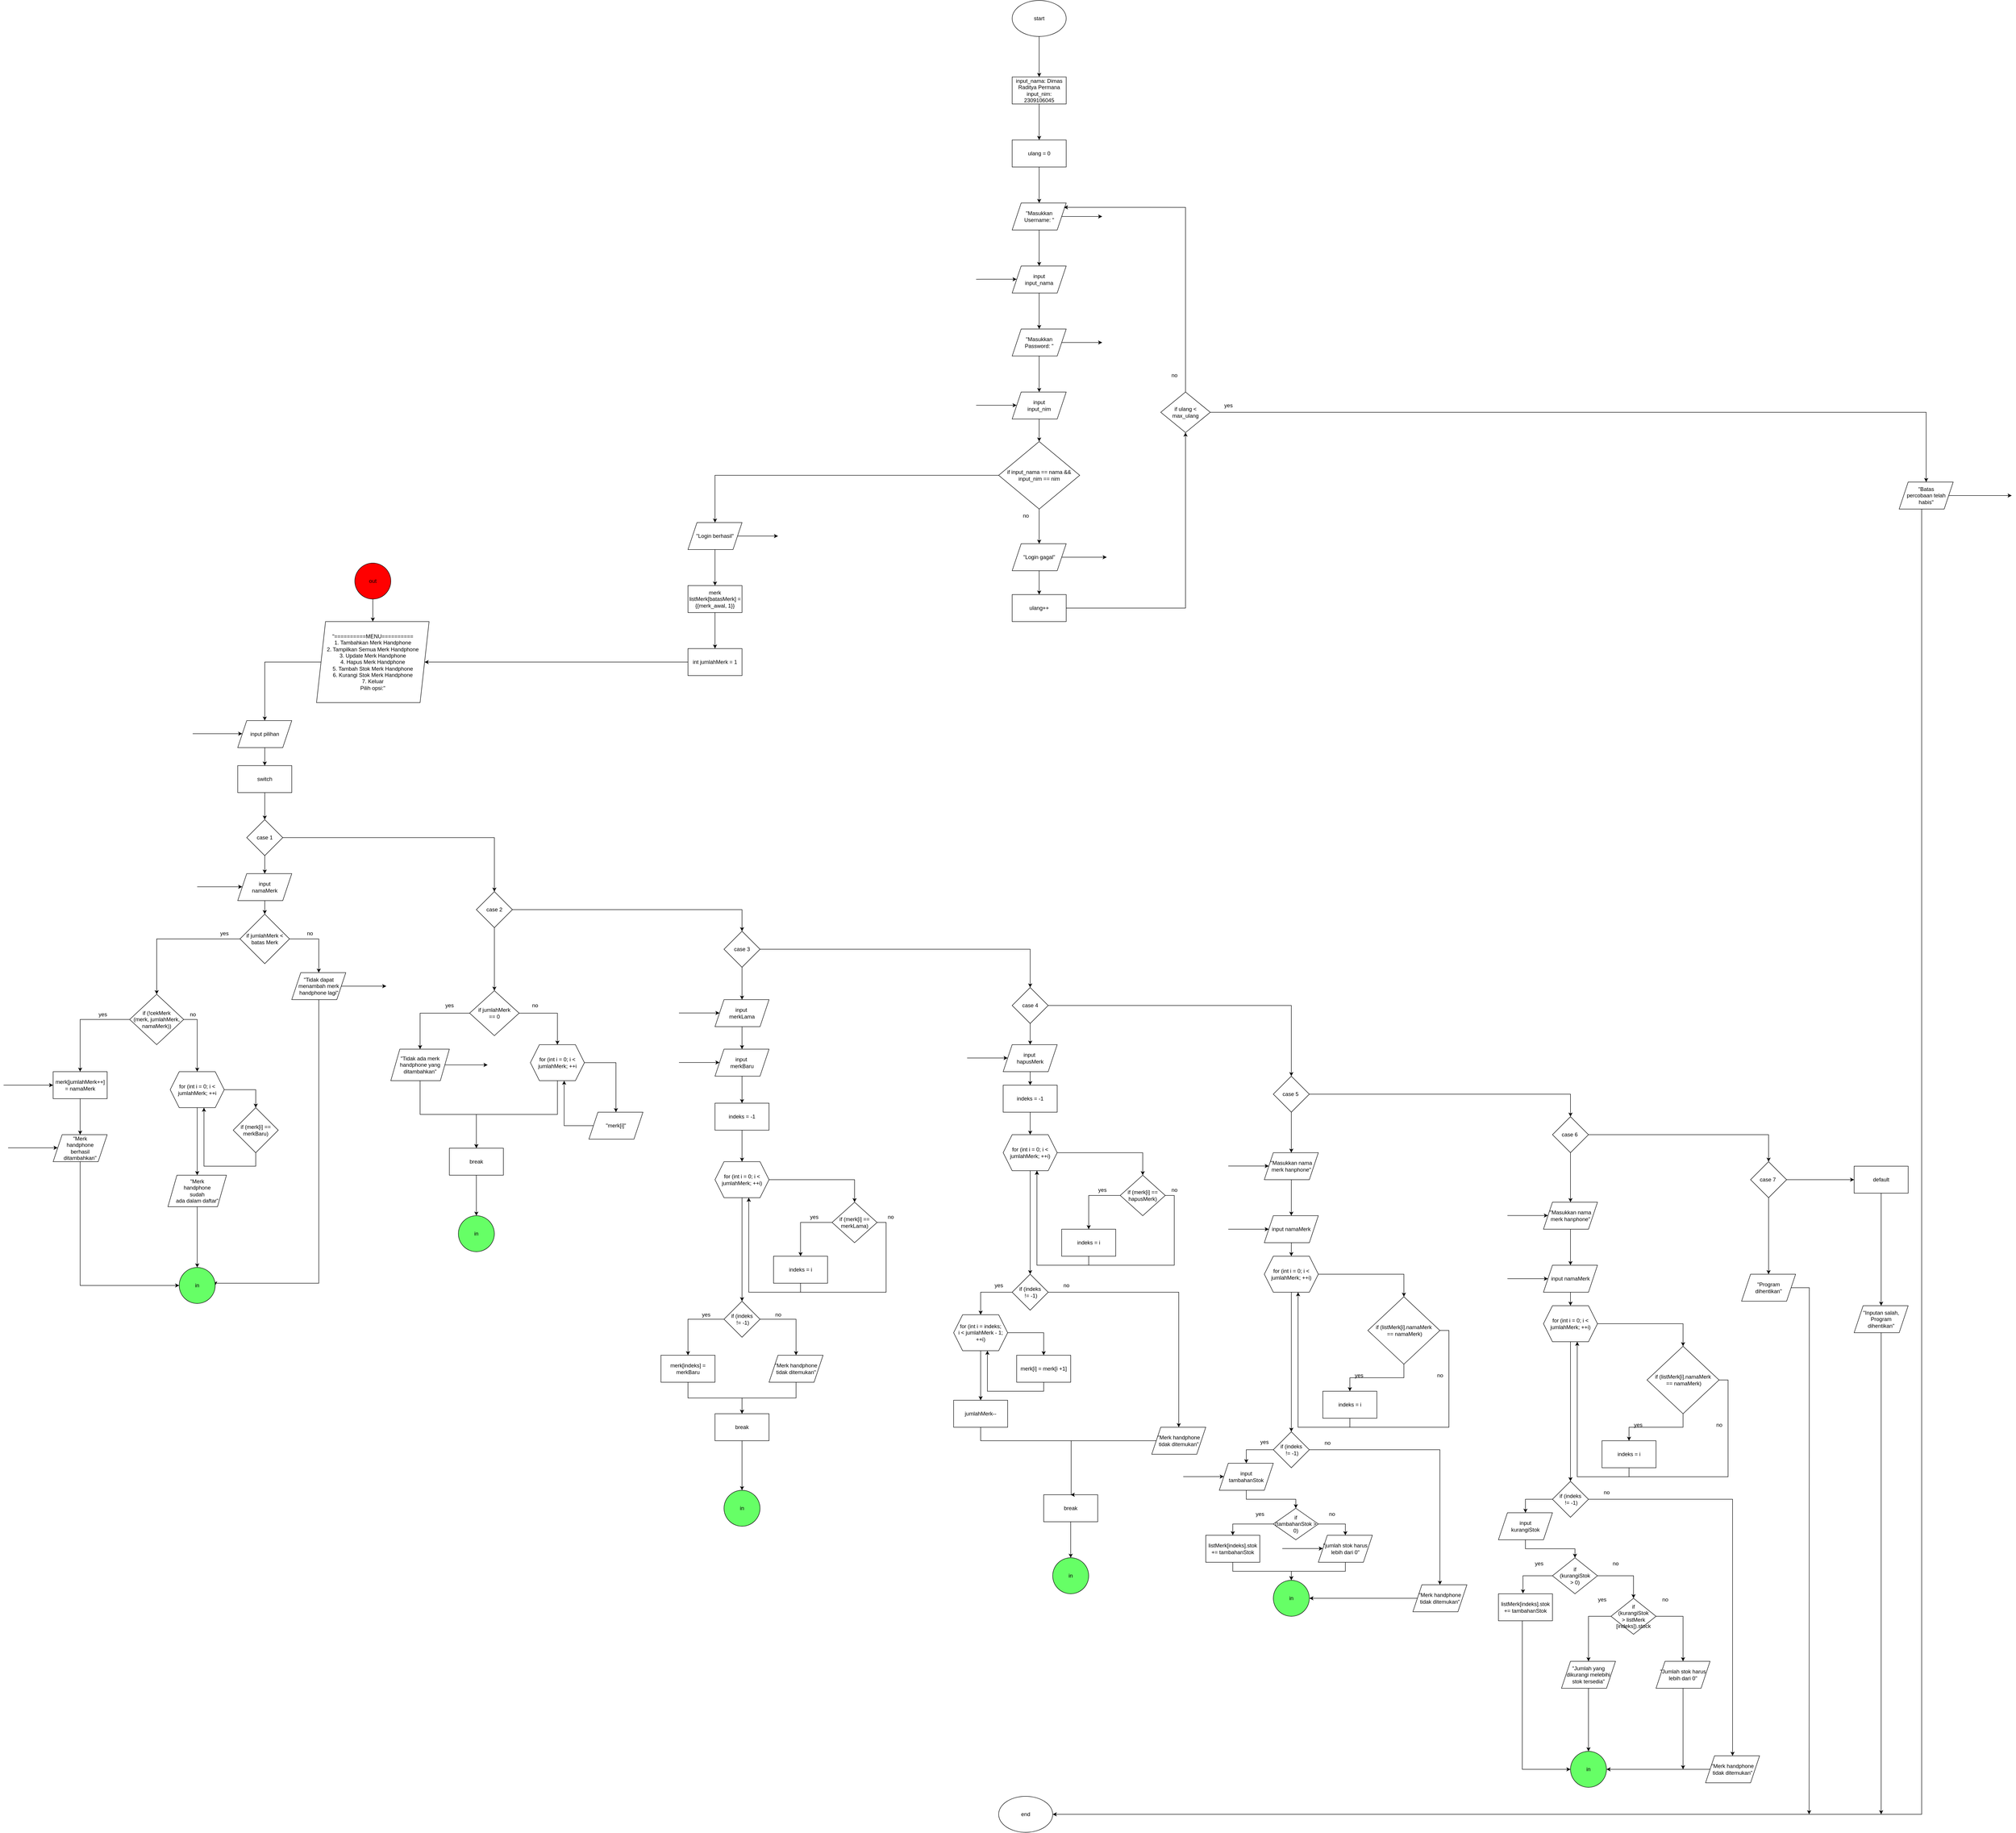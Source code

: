 <mxfile version="23.1.5" type="device">
  <diagram name="Page-1" id="Ivnr2DB2sScp9dQiZvZu">
    <mxGraphModel dx="5511" dy="2220" grid="0" gridSize="10" guides="1" tooltips="1" connect="1" arrows="1" fold="1" page="0" pageScale="1" pageWidth="850" pageHeight="1100" math="0" shadow="0">
      <root>
        <mxCell id="0" />
        <mxCell id="1" parent="0" />
        <mxCell id="jZFjOrKVdihn3INhYxrG-3" value="" style="edgeStyle=orthogonalEdgeStyle;rounded=0;orthogonalLoop=1;jettySize=auto;html=1;" parent="1" source="jZFjOrKVdihn3INhYxrG-1" target="jZFjOrKVdihn3INhYxrG-2" edge="1">
          <mxGeometry relative="1" as="geometry" />
        </mxCell>
        <mxCell id="jZFjOrKVdihn3INhYxrG-1" value="start" style="ellipse;whiteSpace=wrap;html=1;" parent="1" vertex="1">
          <mxGeometry x="190" y="-170" width="120" height="80" as="geometry" />
        </mxCell>
        <mxCell id="jZFjOrKVdihn3INhYxrG-5" value="" style="edgeStyle=orthogonalEdgeStyle;rounded=0;orthogonalLoop=1;jettySize=auto;html=1;" parent="1" source="jZFjOrKVdihn3INhYxrG-2" target="jZFjOrKVdihn3INhYxrG-4" edge="1">
          <mxGeometry relative="1" as="geometry" />
        </mxCell>
        <mxCell id="jZFjOrKVdihn3INhYxrG-2" value="input_nama: Dimas Raditya Permana&lt;br&gt;input_nim: 2309106045" style="whiteSpace=wrap;html=1;" parent="1" vertex="1">
          <mxGeometry x="190" width="120" height="60" as="geometry" />
        </mxCell>
        <mxCell id="jZFjOrKVdihn3INhYxrG-7" value="" style="edgeStyle=orthogonalEdgeStyle;rounded=0;orthogonalLoop=1;jettySize=auto;html=1;" parent="1" source="jZFjOrKVdihn3INhYxrG-4" target="jZFjOrKVdihn3INhYxrG-6" edge="1">
          <mxGeometry relative="1" as="geometry" />
        </mxCell>
        <mxCell id="jZFjOrKVdihn3INhYxrG-4" value="ulang = 0" style="whiteSpace=wrap;html=1;" parent="1" vertex="1">
          <mxGeometry x="190" y="140" width="120" height="60" as="geometry" />
        </mxCell>
        <mxCell id="jZFjOrKVdihn3INhYxrG-9" value="" style="edgeStyle=orthogonalEdgeStyle;rounded=0;orthogonalLoop=1;jettySize=auto;html=1;" parent="1" source="jZFjOrKVdihn3INhYxrG-6" edge="1">
          <mxGeometry relative="1" as="geometry">
            <mxPoint x="390" y="310" as="targetPoint" />
          </mxGeometry>
        </mxCell>
        <mxCell id="jZFjOrKVdihn3INhYxrG-11" value="" style="edgeStyle=orthogonalEdgeStyle;rounded=0;orthogonalLoop=1;jettySize=auto;html=1;" parent="1" source="jZFjOrKVdihn3INhYxrG-6" target="jZFjOrKVdihn3INhYxrG-10" edge="1">
          <mxGeometry relative="1" as="geometry" />
        </mxCell>
        <mxCell id="jZFjOrKVdihn3INhYxrG-6" value="&quot;Masukkan &lt;br&gt;Username: &quot;" style="shape=parallelogram;perimeter=parallelogramPerimeter;whiteSpace=wrap;html=1;fixedSize=1;" parent="1" vertex="1">
          <mxGeometry x="190" y="280" width="120" height="60" as="geometry" />
        </mxCell>
        <mxCell id="jZFjOrKVdihn3INhYxrG-14" value="" style="edgeStyle=orthogonalEdgeStyle;rounded=0;orthogonalLoop=1;jettySize=auto;html=1;" parent="1" source="jZFjOrKVdihn3INhYxrG-10" target="jZFjOrKVdihn3INhYxrG-13" edge="1">
          <mxGeometry relative="1" as="geometry" />
        </mxCell>
        <mxCell id="jZFjOrKVdihn3INhYxrG-10" value="input &lt;br&gt;input_nama" style="shape=parallelogram;perimeter=parallelogramPerimeter;whiteSpace=wrap;html=1;fixedSize=1;" parent="1" vertex="1">
          <mxGeometry x="190" y="420" width="120" height="60" as="geometry" />
        </mxCell>
        <mxCell id="jZFjOrKVdihn3INhYxrG-12" value="" style="edgeStyle=orthogonalEdgeStyle;rounded=0;orthogonalLoop=1;jettySize=auto;html=1;" parent="1" edge="1">
          <mxGeometry relative="1" as="geometry">
            <mxPoint x="110" y="449.44" as="sourcePoint" />
            <mxPoint x="200" y="449.44" as="targetPoint" />
            <Array as="points">
              <mxPoint x="125" y="450" />
              <mxPoint x="125" y="450" />
            </Array>
          </mxGeometry>
        </mxCell>
        <mxCell id="jZFjOrKVdihn3INhYxrG-95" value="" style="edgeStyle=orthogonalEdgeStyle;rounded=0;orthogonalLoop=1;jettySize=auto;html=1;" parent="1" source="jZFjOrKVdihn3INhYxrG-13" edge="1">
          <mxGeometry relative="1" as="geometry">
            <mxPoint x="390" y="590" as="targetPoint" />
          </mxGeometry>
        </mxCell>
        <mxCell id="jZFjOrKVdihn3INhYxrG-97" value="" style="edgeStyle=orthogonalEdgeStyle;rounded=0;orthogonalLoop=1;jettySize=auto;html=1;" parent="1" source="jZFjOrKVdihn3INhYxrG-13" target="jZFjOrKVdihn3INhYxrG-96" edge="1">
          <mxGeometry relative="1" as="geometry" />
        </mxCell>
        <mxCell id="jZFjOrKVdihn3INhYxrG-13" value="&quot;Masukkan&lt;br&gt;Password: &quot;" style="shape=parallelogram;perimeter=parallelogramPerimeter;whiteSpace=wrap;html=1;fixedSize=1;" parent="1" vertex="1">
          <mxGeometry x="190" y="560" width="120" height="60" as="geometry" />
        </mxCell>
        <mxCell id="jZFjOrKVdihn3INhYxrG-18" value="" style="edgeStyle=orthogonalEdgeStyle;rounded=0;orthogonalLoop=1;jettySize=auto;html=1;" parent="1" source="jZFjOrKVdihn3INhYxrG-15" target="jZFjOrKVdihn3INhYxrG-17" edge="1">
          <mxGeometry relative="1" as="geometry" />
        </mxCell>
        <mxCell id="jZFjOrKVdihn3INhYxrG-34" value="" style="edgeStyle=orthogonalEdgeStyle;rounded=0;orthogonalLoop=1;jettySize=auto;html=1;entryX=0.5;entryY=0;entryDx=0;entryDy=0;" parent="1" source="jZFjOrKVdihn3INhYxrG-15" target="jZFjOrKVdihn3INhYxrG-29" edge="1">
          <mxGeometry relative="1" as="geometry">
            <mxPoint x="50" y="885" as="targetPoint" />
          </mxGeometry>
        </mxCell>
        <mxCell id="jZFjOrKVdihn3INhYxrG-15" value="if input_nama == nama &amp;amp;&amp;amp;&lt;br&gt;input_nim == nim" style="rhombus;whiteSpace=wrap;html=1;" parent="1" vertex="1">
          <mxGeometry x="160" y="810" width="180" height="150" as="geometry" />
        </mxCell>
        <mxCell id="jZFjOrKVdihn3INhYxrG-20" value="" style="edgeStyle=orthogonalEdgeStyle;rounded=0;orthogonalLoop=1;jettySize=auto;html=1;" parent="1" source="jZFjOrKVdihn3INhYxrG-17" edge="1">
          <mxGeometry relative="1" as="geometry">
            <mxPoint x="400" y="1067" as="targetPoint" />
          </mxGeometry>
        </mxCell>
        <mxCell id="jZFjOrKVdihn3INhYxrG-22" value="" style="edgeStyle=orthogonalEdgeStyle;rounded=0;orthogonalLoop=1;jettySize=auto;html=1;" parent="1" source="jZFjOrKVdihn3INhYxrG-17" target="jZFjOrKVdihn3INhYxrG-21" edge="1">
          <mxGeometry relative="1" as="geometry" />
        </mxCell>
        <mxCell id="jZFjOrKVdihn3INhYxrG-17" value="&quot;Login gagal&quot;" style="shape=parallelogram;perimeter=parallelogramPerimeter;whiteSpace=wrap;html=1;fixedSize=1;" parent="1" vertex="1">
          <mxGeometry x="190" y="1037" width="120" height="60" as="geometry" />
        </mxCell>
        <mxCell id="jZFjOrKVdihn3INhYxrG-24" value="" style="edgeStyle=orthogonalEdgeStyle;rounded=0;orthogonalLoop=1;jettySize=auto;html=1;" parent="1" source="jZFjOrKVdihn3INhYxrG-21" target="jZFjOrKVdihn3INhYxrG-23" edge="1">
          <mxGeometry relative="1" as="geometry" />
        </mxCell>
        <mxCell id="jZFjOrKVdihn3INhYxrG-21" value="ulang++" style="whiteSpace=wrap;html=1;" parent="1" vertex="1">
          <mxGeometry x="190" y="1150" width="120" height="60" as="geometry" />
        </mxCell>
        <mxCell id="jZFjOrKVdihn3INhYxrG-26" value="" style="edgeStyle=orthogonalEdgeStyle;rounded=0;orthogonalLoop=1;jettySize=auto;html=1;entryX=0.957;entryY=0.161;entryDx=0;entryDy=0;entryPerimeter=0;exitX=0.5;exitY=0;exitDx=0;exitDy=0;" parent="1" source="jZFjOrKVdihn3INhYxrG-23" target="jZFjOrKVdihn3INhYxrG-6" edge="1">
          <mxGeometry relative="1" as="geometry">
            <mxPoint x="600.49" y="700" as="sourcePoint" />
            <mxPoint x="330.035" y="296.364" as="targetPoint" />
            <Array as="points">
              <mxPoint x="575" y="290" />
            </Array>
          </mxGeometry>
        </mxCell>
        <mxCell id="jZFjOrKVdihn3INhYxrG-44" value="" style="edgeStyle=orthogonalEdgeStyle;rounded=0;orthogonalLoop=1;jettySize=auto;html=1;" parent="1" source="jZFjOrKVdihn3INhYxrG-23" target="jZFjOrKVdihn3INhYxrG-43" edge="1">
          <mxGeometry relative="1" as="geometry" />
        </mxCell>
        <mxCell id="jZFjOrKVdihn3INhYxrG-23" value="if ulang &amp;lt; max_ulang" style="rhombus;whiteSpace=wrap;html=1;" parent="1" vertex="1">
          <mxGeometry x="520" y="700" width="110" height="90" as="geometry" />
        </mxCell>
        <mxCell id="jZFjOrKVdihn3INhYxrG-27" value="no" style="text;html=1;align=center;verticalAlign=middle;resizable=0;points=[];autosize=1;strokeColor=none;fillColor=none;" parent="1" vertex="1">
          <mxGeometry x="200" y="960" width="40" height="30" as="geometry" />
        </mxCell>
        <mxCell id="jZFjOrKVdihn3INhYxrG-48" value="" style="edgeStyle=orthogonalEdgeStyle;rounded=0;orthogonalLoop=1;jettySize=auto;html=1;" parent="1" source="jZFjOrKVdihn3INhYxrG-29" edge="1">
          <mxGeometry relative="1" as="geometry">
            <mxPoint x="-330" y="1020" as="targetPoint" />
          </mxGeometry>
        </mxCell>
        <mxCell id="vbYzz5vpW4M5lZPzNAiJ-3" value="" style="edgeStyle=orthogonalEdgeStyle;rounded=0;orthogonalLoop=1;jettySize=auto;html=1;" parent="1" source="jZFjOrKVdihn3INhYxrG-29" target="vbYzz5vpW4M5lZPzNAiJ-2" edge="1">
          <mxGeometry relative="1" as="geometry" />
        </mxCell>
        <mxCell id="jZFjOrKVdihn3INhYxrG-29" value="&quot;Login berhasil&quot;" style="shape=parallelogram;perimeter=parallelogramPerimeter;whiteSpace=wrap;html=1;fixedSize=1;" parent="1" vertex="1">
          <mxGeometry x="-530" y="990" width="120" height="60" as="geometry" />
        </mxCell>
        <mxCell id="jZFjOrKVdihn3INhYxrG-39" value="no" style="text;html=1;align=center;verticalAlign=middle;resizable=0;points=[];autosize=1;strokeColor=none;fillColor=none;" parent="1" vertex="1">
          <mxGeometry x="530" y="648" width="40" height="30" as="geometry" />
        </mxCell>
        <mxCell id="jZFjOrKVdihn3INhYxrG-42" value="yes" style="text;html=1;align=center;verticalAlign=middle;resizable=0;points=[];autosize=1;strokeColor=none;fillColor=none;" parent="1" vertex="1">
          <mxGeometry x="650" y="715" width="40" height="30" as="geometry" />
        </mxCell>
        <mxCell id="jZFjOrKVdihn3INhYxrG-46" value="" style="edgeStyle=orthogonalEdgeStyle;rounded=0;orthogonalLoop=1;jettySize=auto;html=1;" parent="1" source="jZFjOrKVdihn3INhYxrG-43" edge="1">
          <mxGeometry relative="1" as="geometry">
            <mxPoint x="2410" y="930" as="targetPoint" />
          </mxGeometry>
        </mxCell>
        <mxCell id="jZFjOrKVdihn3INhYxrG-301" value="" style="edgeStyle=orthogonalEdgeStyle;rounded=0;orthogonalLoop=1;jettySize=auto;html=1;entryX=1;entryY=0.5;entryDx=0;entryDy=0;" parent="1" source="jZFjOrKVdihn3INhYxrG-43" edge="1" target="vbYzz5vpW4M5lZPzNAiJ-159">
          <mxGeometry relative="1" as="geometry">
            <mxPoint x="310" y="3530" as="targetPoint" />
            <Array as="points">
              <mxPoint x="2210" y="3860" />
            </Array>
          </mxGeometry>
        </mxCell>
        <mxCell id="jZFjOrKVdihn3INhYxrG-43" value="&quot;Batas &lt;br&gt;percobaan telah habis&quot;" style="shape=parallelogram;perimeter=parallelogramPerimeter;whiteSpace=wrap;html=1;fixedSize=1;" parent="1" vertex="1">
          <mxGeometry x="2160" y="900" width="120" height="60" as="geometry" />
        </mxCell>
        <mxCell id="jZFjOrKVdihn3INhYxrG-99" value="" style="edgeStyle=orthogonalEdgeStyle;rounded=0;orthogonalLoop=1;jettySize=auto;html=1;" parent="1" source="jZFjOrKVdihn3INhYxrG-96" target="jZFjOrKVdihn3INhYxrG-15" edge="1">
          <mxGeometry relative="1" as="geometry" />
        </mxCell>
        <mxCell id="jZFjOrKVdihn3INhYxrG-96" value="input&lt;br&gt;input_nim" style="shape=parallelogram;perimeter=parallelogramPerimeter;whiteSpace=wrap;html=1;fixedSize=1;" parent="1" vertex="1">
          <mxGeometry x="190" y="700" width="120" height="60" as="geometry" />
        </mxCell>
        <mxCell id="jZFjOrKVdihn3INhYxrG-98" value="" style="edgeStyle=orthogonalEdgeStyle;rounded=0;orthogonalLoop=1;jettySize=auto;html=1;" parent="1" edge="1">
          <mxGeometry relative="1" as="geometry">
            <mxPoint x="110" y="729.44" as="sourcePoint" />
            <mxPoint x="200" y="729.44" as="targetPoint" />
          </mxGeometry>
        </mxCell>
        <mxCell id="baJcKX7yWVIJ6jpKybrv-2" value="" style="edgeStyle=orthogonalEdgeStyle;rounded=0;orthogonalLoop=1;jettySize=auto;html=1;" edge="1" parent="1" source="vbYzz5vpW4M5lZPzNAiJ-2" target="baJcKX7yWVIJ6jpKybrv-1">
          <mxGeometry relative="1" as="geometry" />
        </mxCell>
        <mxCell id="vbYzz5vpW4M5lZPzNAiJ-2" value="merk listMerk[batasMerk] = {{merk_awal, 1}}" style="whiteSpace=wrap;html=1;" parent="1" vertex="1">
          <mxGeometry x="-530" y="1130" width="120" height="60" as="geometry" />
        </mxCell>
        <mxCell id="vbYzz5vpW4M5lZPzNAiJ-14" value="" style="edgeStyle=orthogonalEdgeStyle;rounded=0;orthogonalLoop=1;jettySize=auto;html=1;" parent="1" source="vbYzz5vpW4M5lZPzNAiJ-8" target="vbYzz5vpW4M5lZPzNAiJ-13" edge="1">
          <mxGeometry relative="1" as="geometry" />
        </mxCell>
        <mxCell id="vbYzz5vpW4M5lZPzNAiJ-8" value="&lt;div&gt;&quot;==========MENU==========&lt;/div&gt;&lt;div&gt;1. Tambahkan Merk Handphone&lt;/div&gt;&lt;div&gt;2. Tampilkan Semua Merk Handphone&lt;/div&gt;&lt;div&gt;3. Update Merk Handphone&lt;/div&gt;&lt;div&gt;4. Hapus Merk Handphone&lt;/div&gt;&lt;div&gt;5. Tambah Stok Merk Handphone&lt;/div&gt;&lt;div&gt;6. Kurangi Stok Merk Handphone&lt;/div&gt;&lt;div&gt;7. Keluar&lt;/div&gt;&lt;div&gt;Pilih opsi:&quot;&lt;/div&gt;" style="shape=parallelogram;perimeter=parallelogramPerimeter;whiteSpace=wrap;html=1;fixedSize=1;" parent="1" vertex="1">
          <mxGeometry x="-1355" y="1210" width="250" height="180" as="geometry" />
        </mxCell>
        <mxCell id="vbYzz5vpW4M5lZPzNAiJ-16" value="" style="edgeStyle=orthogonalEdgeStyle;rounded=0;orthogonalLoop=1;jettySize=auto;html=1;" parent="1" edge="1">
          <mxGeometry relative="1" as="geometry">
            <mxPoint x="-1630" y="1459.17" as="sourcePoint" />
            <mxPoint x="-1520" y="1459.17" as="targetPoint" />
          </mxGeometry>
        </mxCell>
        <mxCell id="vbYzz5vpW4M5lZPzNAiJ-39" value="" style="edgeStyle=orthogonalEdgeStyle;rounded=0;orthogonalLoop=1;jettySize=auto;html=1;" parent="1" source="vbYzz5vpW4M5lZPzNAiJ-13" target="vbYzz5vpW4M5lZPzNAiJ-38" edge="1">
          <mxGeometry relative="1" as="geometry" />
        </mxCell>
        <mxCell id="vbYzz5vpW4M5lZPzNAiJ-13" value="input pilihan" style="shape=parallelogram;perimeter=parallelogramPerimeter;whiteSpace=wrap;html=1;fixedSize=1;" parent="1" vertex="1">
          <mxGeometry x="-1530" y="1430" width="120" height="60" as="geometry" />
        </mxCell>
        <mxCell id="vbYzz5vpW4M5lZPzNAiJ-22" value="" style="edgeStyle=orthogonalEdgeStyle;rounded=0;orthogonalLoop=1;jettySize=auto;html=1;" parent="1" source="vbYzz5vpW4M5lZPzNAiJ-17" target="vbYzz5vpW4M5lZPzNAiJ-21" edge="1">
          <mxGeometry relative="1" as="geometry" />
        </mxCell>
        <mxCell id="vbYzz5vpW4M5lZPzNAiJ-45" value="" style="edgeStyle=orthogonalEdgeStyle;rounded=0;orthogonalLoop=1;jettySize=auto;html=1;" parent="1" source="vbYzz5vpW4M5lZPzNAiJ-17" target="vbYzz5vpW4M5lZPzNAiJ-44" edge="1">
          <mxGeometry relative="1" as="geometry" />
        </mxCell>
        <mxCell id="vbYzz5vpW4M5lZPzNAiJ-17" value="case 1" style="rhombus;whiteSpace=wrap;html=1;" parent="1" vertex="1">
          <mxGeometry x="-1510" y="1650" width="80" height="80" as="geometry" />
        </mxCell>
        <mxCell id="vbYzz5vpW4M5lZPzNAiJ-24" value="" style="edgeStyle=orthogonalEdgeStyle;rounded=0;orthogonalLoop=1;jettySize=auto;html=1;" parent="1" edge="1">
          <mxGeometry relative="1" as="geometry">
            <mxPoint x="-1620.0" y="1799.29" as="sourcePoint" />
            <mxPoint x="-1520.0" y="1799.29" as="targetPoint" />
          </mxGeometry>
        </mxCell>
        <mxCell id="vbYzz5vpW4M5lZPzNAiJ-26" value="" style="edgeStyle=orthogonalEdgeStyle;rounded=0;orthogonalLoop=1;jettySize=auto;html=1;" parent="1" source="vbYzz5vpW4M5lZPzNAiJ-21" target="vbYzz5vpW4M5lZPzNAiJ-25" edge="1">
          <mxGeometry relative="1" as="geometry" />
        </mxCell>
        <mxCell id="vbYzz5vpW4M5lZPzNAiJ-21" value="input&lt;br&gt;namaMerk" style="shape=parallelogram;perimeter=parallelogramPerimeter;whiteSpace=wrap;html=1;fixedSize=1;" parent="1" vertex="1">
          <mxGeometry x="-1530" y="1770" width="120" height="60" as="geometry" />
        </mxCell>
        <mxCell id="vbYzz5vpW4M5lZPzNAiJ-28" value="" style="edgeStyle=orthogonalEdgeStyle;rounded=0;orthogonalLoop=1;jettySize=auto;html=1;entryX=0.5;entryY=0;entryDx=0;entryDy=0;" parent="1" source="vbYzz5vpW4M5lZPzNAiJ-25" target="X_Sc_XthWMdTi-lt982H-7" edge="1">
          <mxGeometry relative="1" as="geometry">
            <mxPoint x="-1710" y="2033" as="targetPoint" />
          </mxGeometry>
        </mxCell>
        <mxCell id="vbYzz5vpW4M5lZPzNAiJ-31" value="" style="edgeStyle=orthogonalEdgeStyle;rounded=0;orthogonalLoop=1;jettySize=auto;html=1;" parent="1" source="vbYzz5vpW4M5lZPzNAiJ-25" target="vbYzz5vpW4M5lZPzNAiJ-30" edge="1">
          <mxGeometry relative="1" as="geometry" />
        </mxCell>
        <mxCell id="vbYzz5vpW4M5lZPzNAiJ-25" value="if jumlahMerk &amp;lt; batas Merk" style="rhombus;whiteSpace=wrap;html=1;" parent="1" vertex="1">
          <mxGeometry x="-1525" y="1860" width="110" height="110" as="geometry" />
        </mxCell>
        <mxCell id="vbYzz5vpW4M5lZPzNAiJ-29" value="yes" style="text;html=1;align=center;verticalAlign=middle;resizable=0;points=[];autosize=1;strokeColor=none;fillColor=none;" parent="1" vertex="1">
          <mxGeometry x="-1580" y="1888" width="40" height="30" as="geometry" />
        </mxCell>
        <mxCell id="vbYzz5vpW4M5lZPzNAiJ-33" value="" style="edgeStyle=orthogonalEdgeStyle;rounded=0;orthogonalLoop=1;jettySize=auto;html=1;" parent="1" source="vbYzz5vpW4M5lZPzNAiJ-30" edge="1">
          <mxGeometry relative="1" as="geometry">
            <mxPoint x="-1200" y="2020" as="targetPoint" />
          </mxGeometry>
        </mxCell>
        <mxCell id="vbYzz5vpW4M5lZPzNAiJ-37" value="" style="edgeStyle=orthogonalEdgeStyle;rounded=0;orthogonalLoop=1;jettySize=auto;html=1;exitX=0.5;exitY=1;exitDx=0;exitDy=0;entryX=1;entryY=0.5;entryDx=0;entryDy=0;" parent="1" source="vbYzz5vpW4M5lZPzNAiJ-30" target="X_Sc_XthWMdTi-lt982H-2" edge="1">
          <mxGeometry relative="1" as="geometry">
            <mxPoint x="-1390" y="2620.394" as="targetPoint" />
            <Array as="points">
              <mxPoint x="-1350" y="2680" />
              <mxPoint x="-1580" y="2680" />
            </Array>
          </mxGeometry>
        </mxCell>
        <mxCell id="vbYzz5vpW4M5lZPzNAiJ-30" value="&quot;Tidak dapat menambah merk &lt;br&gt;handphone lagi&quot;" style="shape=parallelogram;perimeter=parallelogramPerimeter;whiteSpace=wrap;html=1;fixedSize=1;" parent="1" vertex="1">
          <mxGeometry x="-1410" y="1990" width="120" height="60" as="geometry" />
        </mxCell>
        <mxCell id="vbYzz5vpW4M5lZPzNAiJ-41" value="" style="edgeStyle=orthogonalEdgeStyle;rounded=0;orthogonalLoop=1;jettySize=auto;html=1;entryX=0.5;entryY=0;entryDx=0;entryDy=0;" parent="1" source="vbYzz5vpW4M5lZPzNAiJ-38" target="vbYzz5vpW4M5lZPzNAiJ-17" edge="1">
          <mxGeometry relative="1" as="geometry">
            <mxPoint x="-1370" y="1660" as="targetPoint" />
          </mxGeometry>
        </mxCell>
        <mxCell id="vbYzz5vpW4M5lZPzNAiJ-38" value="switch" style="whiteSpace=wrap;html=1;" parent="1" vertex="1">
          <mxGeometry x="-1530" y="1530" width="120" height="60" as="geometry" />
        </mxCell>
        <mxCell id="vbYzz5vpW4M5lZPzNAiJ-47" value="" style="edgeStyle=orthogonalEdgeStyle;rounded=0;orthogonalLoop=1;jettySize=auto;html=1;" parent="1" source="vbYzz5vpW4M5lZPzNAiJ-44" target="vbYzz5vpW4M5lZPzNAiJ-46" edge="1">
          <mxGeometry relative="1" as="geometry" />
        </mxCell>
        <mxCell id="vbYzz5vpW4M5lZPzNAiJ-67" value="" style="edgeStyle=orthogonalEdgeStyle;rounded=0;orthogonalLoop=1;jettySize=auto;html=1;" parent="1" source="vbYzz5vpW4M5lZPzNAiJ-44" target="vbYzz5vpW4M5lZPzNAiJ-66" edge="1">
          <mxGeometry relative="1" as="geometry" />
        </mxCell>
        <mxCell id="vbYzz5vpW4M5lZPzNAiJ-44" value="case 2" style="rhombus;whiteSpace=wrap;html=1;" parent="1" vertex="1">
          <mxGeometry x="-1000" y="1810" width="80" height="80" as="geometry" />
        </mxCell>
        <mxCell id="vbYzz5vpW4M5lZPzNAiJ-49" value="" style="edgeStyle=orthogonalEdgeStyle;rounded=0;orthogonalLoop=1;jettySize=auto;html=1;" parent="1" source="vbYzz5vpW4M5lZPzNAiJ-46" target="vbYzz5vpW4M5lZPzNAiJ-48" edge="1">
          <mxGeometry relative="1" as="geometry" />
        </mxCell>
        <mxCell id="vbYzz5vpW4M5lZPzNAiJ-55" value="" style="edgeStyle=orthogonalEdgeStyle;rounded=0;orthogonalLoop=1;jettySize=auto;html=1;" parent="1" source="vbYzz5vpW4M5lZPzNAiJ-46" target="vbYzz5vpW4M5lZPzNAiJ-54" edge="1">
          <mxGeometry relative="1" as="geometry" />
        </mxCell>
        <mxCell id="vbYzz5vpW4M5lZPzNAiJ-46" value="if jumlahMerk&lt;br&gt;== 0" style="rhombus;whiteSpace=wrap;html=1;" parent="1" vertex="1">
          <mxGeometry x="-1015" y="2030" width="110" height="100" as="geometry" />
        </mxCell>
        <mxCell id="vbYzz5vpW4M5lZPzNAiJ-53" value="" style="edgeStyle=orthogonalEdgeStyle;rounded=0;orthogonalLoop=1;jettySize=auto;html=1;" parent="1" source="vbYzz5vpW4M5lZPzNAiJ-48" edge="1">
          <mxGeometry relative="1" as="geometry">
            <mxPoint x="-975" y="2195" as="targetPoint" />
          </mxGeometry>
        </mxCell>
        <mxCell id="vbYzz5vpW4M5lZPzNAiJ-65" value="" style="edgeStyle=orthogonalEdgeStyle;rounded=0;orthogonalLoop=1;jettySize=auto;html=1;" parent="1" source="vbYzz5vpW4M5lZPzNAiJ-48" target="vbYzz5vpW4M5lZPzNAiJ-64" edge="1">
          <mxGeometry relative="1" as="geometry" />
        </mxCell>
        <mxCell id="vbYzz5vpW4M5lZPzNAiJ-48" value="&quot;Tidak ada merk handphone yang&lt;br&gt;ditambahkan&quot;" style="shape=parallelogram;perimeter=parallelogramPerimeter;whiteSpace=wrap;html=1;fixedSize=1;" parent="1" vertex="1">
          <mxGeometry x="-1190" y="2160" width="130" height="70" as="geometry" />
        </mxCell>
        <mxCell id="vbYzz5vpW4M5lZPzNAiJ-59" value="" style="edgeStyle=orthogonalEdgeStyle;rounded=0;orthogonalLoop=1;jettySize=auto;html=1;" parent="1" source="vbYzz5vpW4M5lZPzNAiJ-54" target="vbYzz5vpW4M5lZPzNAiJ-58" edge="1">
          <mxGeometry relative="1" as="geometry" />
        </mxCell>
        <mxCell id="vbYzz5vpW4M5lZPzNAiJ-63" value="" style="edgeStyle=orthogonalEdgeStyle;rounded=0;orthogonalLoop=1;jettySize=auto;html=1;entryX=0.5;entryY=0;entryDx=0;entryDy=0;exitX=0.5;exitY=1;exitDx=0;exitDy=0;" parent="1" source="vbYzz5vpW4M5lZPzNAiJ-54" target="vbYzz5vpW4M5lZPzNAiJ-64" edge="1">
          <mxGeometry relative="1" as="geometry">
            <mxPoint x="-820" y="2380" as="targetPoint" />
          </mxGeometry>
        </mxCell>
        <mxCell id="vbYzz5vpW4M5lZPzNAiJ-54" value="for (int i = 0; i &amp;lt; jumlahMerk; ++i" style="shape=hexagon;perimeter=hexagonPerimeter2;whiteSpace=wrap;html=1;fixedSize=1;" parent="1" vertex="1">
          <mxGeometry x="-880" y="2150" width="120" height="80" as="geometry" />
        </mxCell>
        <mxCell id="vbYzz5vpW4M5lZPzNAiJ-56" value="yes" style="text;html=1;align=center;verticalAlign=middle;resizable=0;points=[];autosize=1;strokeColor=none;fillColor=none;" parent="1" vertex="1">
          <mxGeometry x="-1080" y="2048" width="40" height="30" as="geometry" />
        </mxCell>
        <mxCell id="vbYzz5vpW4M5lZPzNAiJ-57" value="no" style="text;html=1;align=center;verticalAlign=middle;resizable=0;points=[];autosize=1;strokeColor=none;fillColor=none;" parent="1" vertex="1">
          <mxGeometry x="-890" y="2048" width="40" height="30" as="geometry" />
        </mxCell>
        <mxCell id="vbYzz5vpW4M5lZPzNAiJ-61" value="" style="edgeStyle=orthogonalEdgeStyle;rounded=0;orthogonalLoop=1;jettySize=auto;html=1;entryX=0.625;entryY=1;entryDx=0;entryDy=0;" parent="1" source="vbYzz5vpW4M5lZPzNAiJ-58" target="vbYzz5vpW4M5lZPzNAiJ-54" edge="1">
          <mxGeometry relative="1" as="geometry">
            <mxPoint x="-830" y="2330" as="targetPoint" />
          </mxGeometry>
        </mxCell>
        <mxCell id="vbYzz5vpW4M5lZPzNAiJ-58" value="&quot;merk[i]&quot;" style="shape=parallelogram;perimeter=parallelogramPerimeter;whiteSpace=wrap;html=1;fixedSize=1;" parent="1" vertex="1">
          <mxGeometry x="-750" y="2300" width="120" height="60" as="geometry" />
        </mxCell>
        <mxCell id="vbYzz5vpW4M5lZPzNAiJ-163" value="" style="edgeStyle=orthogonalEdgeStyle;rounded=0;orthogonalLoop=1;jettySize=auto;html=1;" parent="1" source="vbYzz5vpW4M5lZPzNAiJ-64" edge="1">
          <mxGeometry relative="1" as="geometry">
            <mxPoint x="-1000" y="2530" as="targetPoint" />
          </mxGeometry>
        </mxCell>
        <mxCell id="vbYzz5vpW4M5lZPzNAiJ-64" value="break" style="whiteSpace=wrap;html=1;" parent="1" vertex="1">
          <mxGeometry x="-1060" y="2380" width="120" height="60" as="geometry" />
        </mxCell>
        <mxCell id="vbYzz5vpW4M5lZPzNAiJ-69" value="" style="edgeStyle=orthogonalEdgeStyle;rounded=0;orthogonalLoop=1;jettySize=auto;html=1;" parent="1" source="vbYzz5vpW4M5lZPzNAiJ-66" target="vbYzz5vpW4M5lZPzNAiJ-68" edge="1">
          <mxGeometry relative="1" as="geometry" />
        </mxCell>
        <mxCell id="vbYzz5vpW4M5lZPzNAiJ-101" value="" style="edgeStyle=orthogonalEdgeStyle;rounded=0;orthogonalLoop=1;jettySize=auto;html=1;" parent="1" source="vbYzz5vpW4M5lZPzNAiJ-66" target="vbYzz5vpW4M5lZPzNAiJ-100" edge="1">
          <mxGeometry relative="1" as="geometry" />
        </mxCell>
        <mxCell id="vbYzz5vpW4M5lZPzNAiJ-66" value="case 3" style="rhombus;whiteSpace=wrap;html=1;" parent="1" vertex="1">
          <mxGeometry x="-450" y="1898" width="80" height="80" as="geometry" />
        </mxCell>
        <mxCell id="vbYzz5vpW4M5lZPzNAiJ-71" value="" style="edgeStyle=orthogonalEdgeStyle;rounded=0;orthogonalLoop=1;jettySize=auto;html=1;" parent="1" source="vbYzz5vpW4M5lZPzNAiJ-68" target="vbYzz5vpW4M5lZPzNAiJ-70" edge="1">
          <mxGeometry relative="1" as="geometry" />
        </mxCell>
        <mxCell id="vbYzz5vpW4M5lZPzNAiJ-68" value="input&amp;nbsp;&lt;br&gt;merkLama" style="shape=parallelogram;perimeter=parallelogramPerimeter;whiteSpace=wrap;html=1;fixedSize=1;" parent="1" vertex="1">
          <mxGeometry x="-470" y="2050" width="120" height="60" as="geometry" />
        </mxCell>
        <mxCell id="vbYzz5vpW4M5lZPzNAiJ-73" value="" style="edgeStyle=orthogonalEdgeStyle;rounded=0;orthogonalLoop=1;jettySize=auto;html=1;" parent="1" edge="1">
          <mxGeometry relative="1" as="geometry">
            <mxPoint x="-550" y="2189.62" as="sourcePoint" />
            <mxPoint x="-460" y="2189.62" as="targetPoint" />
          </mxGeometry>
        </mxCell>
        <mxCell id="vbYzz5vpW4M5lZPzNAiJ-76" value="" style="edgeStyle=orthogonalEdgeStyle;rounded=0;orthogonalLoop=1;jettySize=auto;html=1;" parent="1" source="vbYzz5vpW4M5lZPzNAiJ-70" target="vbYzz5vpW4M5lZPzNAiJ-75" edge="1">
          <mxGeometry relative="1" as="geometry" />
        </mxCell>
        <mxCell id="vbYzz5vpW4M5lZPzNAiJ-70" value="input&amp;nbsp;&lt;br&gt;merkBaru" style="shape=parallelogram;perimeter=parallelogramPerimeter;whiteSpace=wrap;html=1;fixedSize=1;" parent="1" vertex="1">
          <mxGeometry x="-470" y="2160" width="120" height="60" as="geometry" />
        </mxCell>
        <mxCell id="vbYzz5vpW4M5lZPzNAiJ-74" value="" style="edgeStyle=orthogonalEdgeStyle;rounded=0;orthogonalLoop=1;jettySize=auto;html=1;" parent="1" edge="1">
          <mxGeometry relative="1" as="geometry">
            <mxPoint x="-550" y="2079.62" as="sourcePoint" />
            <mxPoint x="-460" y="2079.62" as="targetPoint" />
          </mxGeometry>
        </mxCell>
        <mxCell id="vbYzz5vpW4M5lZPzNAiJ-78" value="" style="edgeStyle=orthogonalEdgeStyle;rounded=0;orthogonalLoop=1;jettySize=auto;html=1;" parent="1" source="vbYzz5vpW4M5lZPzNAiJ-75" target="vbYzz5vpW4M5lZPzNAiJ-77" edge="1">
          <mxGeometry relative="1" as="geometry" />
        </mxCell>
        <mxCell id="vbYzz5vpW4M5lZPzNAiJ-75" value="indeks = -1" style="whiteSpace=wrap;html=1;" parent="1" vertex="1">
          <mxGeometry x="-470" y="2280" width="120" height="60" as="geometry" />
        </mxCell>
        <mxCell id="vbYzz5vpW4M5lZPzNAiJ-80" value="" style="edgeStyle=orthogonalEdgeStyle;rounded=0;orthogonalLoop=1;jettySize=auto;html=1;" parent="1" source="vbYzz5vpW4M5lZPzNAiJ-77" target="vbYzz5vpW4M5lZPzNAiJ-79" edge="1">
          <mxGeometry relative="1" as="geometry" />
        </mxCell>
        <mxCell id="vbYzz5vpW4M5lZPzNAiJ-91" value="" style="edgeStyle=orthogonalEdgeStyle;rounded=0;orthogonalLoop=1;jettySize=auto;html=1;" parent="1" source="vbYzz5vpW4M5lZPzNAiJ-77" target="vbYzz5vpW4M5lZPzNAiJ-90" edge="1">
          <mxGeometry relative="1" as="geometry" />
        </mxCell>
        <mxCell id="vbYzz5vpW4M5lZPzNAiJ-77" value="for (int i = 0; i &amp;lt; jumlahMerk; ++i)" style="shape=hexagon;perimeter=hexagonPerimeter2;whiteSpace=wrap;html=1;fixedSize=1;" parent="1" vertex="1">
          <mxGeometry x="-470" y="2410" width="120" height="80" as="geometry" />
        </mxCell>
        <mxCell id="vbYzz5vpW4M5lZPzNAiJ-82" value="" style="edgeStyle=orthogonalEdgeStyle;rounded=0;orthogonalLoop=1;jettySize=auto;html=1;" parent="1" source="vbYzz5vpW4M5lZPzNAiJ-79" target="vbYzz5vpW4M5lZPzNAiJ-81" edge="1">
          <mxGeometry relative="1" as="geometry" />
        </mxCell>
        <mxCell id="vbYzz5vpW4M5lZPzNAiJ-87" value="" style="edgeStyle=orthogonalEdgeStyle;rounded=0;orthogonalLoop=1;jettySize=auto;html=1;exitX=1;exitY=0.5;exitDx=0;exitDy=0;entryX=0.625;entryY=1;entryDx=0;entryDy=0;" parent="1" source="vbYzz5vpW4M5lZPzNAiJ-79" target="vbYzz5vpW4M5lZPzNAiJ-77" edge="1">
          <mxGeometry relative="1" as="geometry">
            <mxPoint x="-450" y="2700" as="targetPoint" />
            <Array as="points">
              <mxPoint x="-90" y="2545" />
              <mxPoint x="-90" y="2700" />
              <mxPoint x="-395" y="2700" />
            </Array>
          </mxGeometry>
        </mxCell>
        <mxCell id="vbYzz5vpW4M5lZPzNAiJ-79" value="if (merk[i] == merkLama)" style="rhombus;whiteSpace=wrap;html=1;" parent="1" vertex="1">
          <mxGeometry x="-210" y="2500" width="100" height="90" as="geometry" />
        </mxCell>
        <mxCell id="vbYzz5vpW4M5lZPzNAiJ-85" value="" style="edgeStyle=orthogonalEdgeStyle;rounded=0;orthogonalLoop=1;jettySize=auto;html=1;entryX=0.625;entryY=1;entryDx=0;entryDy=0;exitX=0.5;exitY=1;exitDx=0;exitDy=0;" parent="1" source="vbYzz5vpW4M5lZPzNAiJ-81" target="vbYzz5vpW4M5lZPzNAiJ-77" edge="1">
          <mxGeometry relative="1" as="geometry">
            <mxPoint x="-280" y="2760" as="targetPoint" />
          </mxGeometry>
        </mxCell>
        <mxCell id="vbYzz5vpW4M5lZPzNAiJ-81" value="indeks = i" style="whiteSpace=wrap;html=1;" parent="1" vertex="1">
          <mxGeometry x="-340" y="2620" width="120" height="60" as="geometry" />
        </mxCell>
        <mxCell id="vbYzz5vpW4M5lZPzNAiJ-83" value="yes" style="text;html=1;align=center;verticalAlign=middle;resizable=0;points=[];autosize=1;strokeColor=none;fillColor=none;" parent="1" vertex="1">
          <mxGeometry x="-270" y="2518" width="40" height="30" as="geometry" />
        </mxCell>
        <mxCell id="vbYzz5vpW4M5lZPzNAiJ-88" value="no" style="text;html=1;align=center;verticalAlign=middle;resizable=0;points=[];autosize=1;strokeColor=none;fillColor=none;" parent="1" vertex="1">
          <mxGeometry x="-100" y="2518" width="40" height="30" as="geometry" />
        </mxCell>
        <mxCell id="vbYzz5vpW4M5lZPzNAiJ-93" value="" style="edgeStyle=orthogonalEdgeStyle;rounded=0;orthogonalLoop=1;jettySize=auto;html=1;" parent="1" source="vbYzz5vpW4M5lZPzNAiJ-90" target="vbYzz5vpW4M5lZPzNAiJ-92" edge="1">
          <mxGeometry relative="1" as="geometry" />
        </mxCell>
        <mxCell id="vbYzz5vpW4M5lZPzNAiJ-95" value="" style="edgeStyle=orthogonalEdgeStyle;rounded=0;orthogonalLoop=1;jettySize=auto;html=1;" parent="1" source="vbYzz5vpW4M5lZPzNAiJ-90" target="vbYzz5vpW4M5lZPzNAiJ-94" edge="1">
          <mxGeometry relative="1" as="geometry" />
        </mxCell>
        <mxCell id="vbYzz5vpW4M5lZPzNAiJ-90" value="if (indeks&lt;br&gt;&amp;nbsp;!= -1)" style="rhombus;whiteSpace=wrap;html=1;" parent="1" vertex="1">
          <mxGeometry x="-450" y="2720" width="80" height="80" as="geometry" />
        </mxCell>
        <mxCell id="vbYzz5vpW4M5lZPzNAiJ-97" value="" style="edgeStyle=orthogonalEdgeStyle;rounded=0;orthogonalLoop=1;jettySize=auto;html=1;" parent="1" source="vbYzz5vpW4M5lZPzNAiJ-92" target="vbYzz5vpW4M5lZPzNAiJ-96" edge="1">
          <mxGeometry relative="1" as="geometry" />
        </mxCell>
        <mxCell id="vbYzz5vpW4M5lZPzNAiJ-92" value="merk[indeks] = merkBaru" style="whiteSpace=wrap;html=1;" parent="1" vertex="1">
          <mxGeometry x="-590" y="2840" width="120" height="60" as="geometry" />
        </mxCell>
        <mxCell id="vbYzz5vpW4M5lZPzNAiJ-99" value="" style="edgeStyle=orthogonalEdgeStyle;rounded=0;orthogonalLoop=1;jettySize=auto;html=1;entryX=0.5;entryY=0;entryDx=0;entryDy=0;" parent="1" source="vbYzz5vpW4M5lZPzNAiJ-94" target="vbYzz5vpW4M5lZPzNAiJ-96" edge="1">
          <mxGeometry relative="1" as="geometry">
            <mxPoint x="-290" y="2980" as="targetPoint" />
          </mxGeometry>
        </mxCell>
        <mxCell id="vbYzz5vpW4M5lZPzNAiJ-94" value="&quot;Merk handphone&lt;br&gt;tidak ditemukan&quot;" style="shape=parallelogram;perimeter=parallelogramPerimeter;whiteSpace=wrap;html=1;fixedSize=1;" parent="1" vertex="1">
          <mxGeometry x="-350" y="2840" width="120" height="60" as="geometry" />
        </mxCell>
        <mxCell id="vbYzz5vpW4M5lZPzNAiJ-165" value="" style="edgeStyle=orthogonalEdgeStyle;rounded=0;orthogonalLoop=1;jettySize=auto;html=1;" parent="1" source="vbYzz5vpW4M5lZPzNAiJ-96" edge="1">
          <mxGeometry relative="1" as="geometry">
            <mxPoint x="-410" y="3140" as="targetPoint" />
          </mxGeometry>
        </mxCell>
        <mxCell id="vbYzz5vpW4M5lZPzNAiJ-96" value="break" style="whiteSpace=wrap;html=1;" parent="1" vertex="1">
          <mxGeometry x="-470" y="2970" width="120" height="60" as="geometry" />
        </mxCell>
        <mxCell id="vbYzz5vpW4M5lZPzNAiJ-108" value="" style="edgeStyle=orthogonalEdgeStyle;rounded=0;orthogonalLoop=1;jettySize=auto;html=1;" parent="1" source="vbYzz5vpW4M5lZPzNAiJ-100" target="vbYzz5vpW4M5lZPzNAiJ-106" edge="1">
          <mxGeometry relative="1" as="geometry" />
        </mxCell>
        <mxCell id="vbYzz5vpW4M5lZPzNAiJ-152" value="" style="edgeStyle=orthogonalEdgeStyle;rounded=0;orthogonalLoop=1;jettySize=auto;html=1;" parent="1" source="vbYzz5vpW4M5lZPzNAiJ-100" target="vbYzz5vpW4M5lZPzNAiJ-151" edge="1">
          <mxGeometry relative="1" as="geometry" />
        </mxCell>
        <mxCell id="vbYzz5vpW4M5lZPzNAiJ-100" value="case 4" style="rhombus;whiteSpace=wrap;html=1;" parent="1" vertex="1">
          <mxGeometry x="190" y="2023" width="80" height="80" as="geometry" />
        </mxCell>
        <mxCell id="vbYzz5vpW4M5lZPzNAiJ-104" value="" style="edgeStyle=orthogonalEdgeStyle;rounded=0;orthogonalLoop=1;jettySize=auto;html=1;" parent="1" edge="1">
          <mxGeometry relative="1" as="geometry">
            <mxPoint x="90" y="2179.62" as="sourcePoint" />
            <mxPoint x="180" y="2179.62" as="targetPoint" />
          </mxGeometry>
        </mxCell>
        <mxCell id="vbYzz5vpW4M5lZPzNAiJ-105" value="" style="edgeStyle=orthogonalEdgeStyle;rounded=0;orthogonalLoop=1;jettySize=auto;html=1;" parent="1" source="vbYzz5vpW4M5lZPzNAiJ-106" target="vbYzz5vpW4M5lZPzNAiJ-107" edge="1">
          <mxGeometry relative="1" as="geometry" />
        </mxCell>
        <mxCell id="vbYzz5vpW4M5lZPzNAiJ-106" value="input&amp;nbsp;&lt;br&gt;hapusMerk" style="shape=parallelogram;perimeter=parallelogramPerimeter;whiteSpace=wrap;html=1;fixedSize=1;" parent="1" vertex="1">
          <mxGeometry x="170" y="2150" width="120" height="60" as="geometry" />
        </mxCell>
        <mxCell id="vbYzz5vpW4M5lZPzNAiJ-127" value="" style="edgeStyle=orthogonalEdgeStyle;rounded=0;orthogonalLoop=1;jettySize=auto;html=1;" parent="1" source="vbYzz5vpW4M5lZPzNAiJ-107" target="vbYzz5vpW4M5lZPzNAiJ-111" edge="1">
          <mxGeometry relative="1" as="geometry" />
        </mxCell>
        <mxCell id="vbYzz5vpW4M5lZPzNAiJ-107" value="indeks = -1" style="whiteSpace=wrap;html=1;" parent="1" vertex="1">
          <mxGeometry x="170" y="2240" width="120" height="60" as="geometry" />
        </mxCell>
        <mxCell id="vbYzz5vpW4M5lZPzNAiJ-109" value="" style="edgeStyle=orthogonalEdgeStyle;rounded=0;orthogonalLoop=1;jettySize=auto;html=1;" parent="1" source="vbYzz5vpW4M5lZPzNAiJ-111" target="vbYzz5vpW4M5lZPzNAiJ-114" edge="1">
          <mxGeometry relative="1" as="geometry" />
        </mxCell>
        <mxCell id="vbYzz5vpW4M5lZPzNAiJ-110" value="" style="edgeStyle=orthogonalEdgeStyle;rounded=0;orthogonalLoop=1;jettySize=auto;html=1;" parent="1" source="vbYzz5vpW4M5lZPzNAiJ-111" target="vbYzz5vpW4M5lZPzNAiJ-121" edge="1">
          <mxGeometry relative="1" as="geometry" />
        </mxCell>
        <mxCell id="vbYzz5vpW4M5lZPzNAiJ-111" value="for (int i = 0; i &amp;lt; jumlahMerk; ++i)" style="shape=hexagon;perimeter=hexagonPerimeter2;whiteSpace=wrap;html=1;fixedSize=1;" parent="1" vertex="1">
          <mxGeometry x="170" y="2350" width="120" height="80" as="geometry" />
        </mxCell>
        <mxCell id="vbYzz5vpW4M5lZPzNAiJ-112" value="" style="edgeStyle=orthogonalEdgeStyle;rounded=0;orthogonalLoop=1;jettySize=auto;html=1;" parent="1" source="vbYzz5vpW4M5lZPzNAiJ-114" target="vbYzz5vpW4M5lZPzNAiJ-116" edge="1">
          <mxGeometry relative="1" as="geometry" />
        </mxCell>
        <mxCell id="vbYzz5vpW4M5lZPzNAiJ-113" value="" style="edgeStyle=orthogonalEdgeStyle;rounded=0;orthogonalLoop=1;jettySize=auto;html=1;exitX=1;exitY=0.5;exitDx=0;exitDy=0;entryX=0.625;entryY=1;entryDx=0;entryDy=0;" parent="1" source="vbYzz5vpW4M5lZPzNAiJ-114" target="vbYzz5vpW4M5lZPzNAiJ-111" edge="1">
          <mxGeometry relative="1" as="geometry">
            <mxPoint x="190" y="2640" as="targetPoint" />
            <Array as="points">
              <mxPoint x="550" y="2485" />
              <mxPoint x="550" y="2640" />
              <mxPoint x="245" y="2640" />
            </Array>
          </mxGeometry>
        </mxCell>
        <mxCell id="vbYzz5vpW4M5lZPzNAiJ-114" value="if (merk[i] == hapusMerk)" style="rhombus;whiteSpace=wrap;html=1;" parent="1" vertex="1">
          <mxGeometry x="430" y="2440" width="100" height="90" as="geometry" />
        </mxCell>
        <mxCell id="vbYzz5vpW4M5lZPzNAiJ-115" value="" style="edgeStyle=orthogonalEdgeStyle;rounded=0;orthogonalLoop=1;jettySize=auto;html=1;entryX=0.625;entryY=1;entryDx=0;entryDy=0;exitX=0.5;exitY=1;exitDx=0;exitDy=0;" parent="1" source="vbYzz5vpW4M5lZPzNAiJ-116" target="vbYzz5vpW4M5lZPzNAiJ-111" edge="1">
          <mxGeometry relative="1" as="geometry">
            <mxPoint x="360" y="2700" as="targetPoint" />
          </mxGeometry>
        </mxCell>
        <mxCell id="vbYzz5vpW4M5lZPzNAiJ-116" value="indeks = i" style="whiteSpace=wrap;html=1;" parent="1" vertex="1">
          <mxGeometry x="300" y="2560" width="120" height="60" as="geometry" />
        </mxCell>
        <mxCell id="vbYzz5vpW4M5lZPzNAiJ-117" value="yes" style="text;html=1;align=center;verticalAlign=middle;resizable=0;points=[];autosize=1;strokeColor=none;fillColor=none;" parent="1" vertex="1">
          <mxGeometry x="370" y="2458" width="40" height="30" as="geometry" />
        </mxCell>
        <mxCell id="vbYzz5vpW4M5lZPzNAiJ-118" value="no" style="text;html=1;align=center;verticalAlign=middle;resizable=0;points=[];autosize=1;strokeColor=none;fillColor=none;" parent="1" vertex="1">
          <mxGeometry x="530" y="2458" width="40" height="30" as="geometry" />
        </mxCell>
        <mxCell id="vbYzz5vpW4M5lZPzNAiJ-120" value="" style="edgeStyle=orthogonalEdgeStyle;rounded=0;orthogonalLoop=1;jettySize=auto;html=1;" parent="1" source="vbYzz5vpW4M5lZPzNAiJ-121" target="vbYzz5vpW4M5lZPzNAiJ-125" edge="1">
          <mxGeometry relative="1" as="geometry" />
        </mxCell>
        <mxCell id="vbYzz5vpW4M5lZPzNAiJ-136" value="" style="edgeStyle=orthogonalEdgeStyle;rounded=0;orthogonalLoop=1;jettySize=auto;html=1;" parent="1" source="vbYzz5vpW4M5lZPzNAiJ-121" target="vbYzz5vpW4M5lZPzNAiJ-135" edge="1">
          <mxGeometry relative="1" as="geometry" />
        </mxCell>
        <mxCell id="vbYzz5vpW4M5lZPzNAiJ-121" value="if (indeks&lt;br&gt;&amp;nbsp;!= -1)" style="rhombus;whiteSpace=wrap;html=1;" parent="1" vertex="1">
          <mxGeometry x="190" y="2660" width="80" height="80" as="geometry" />
        </mxCell>
        <mxCell id="vbYzz5vpW4M5lZPzNAiJ-125" value="&quot;Merk handphone&lt;br&gt;tidak ditemukan&quot;" style="shape=parallelogram;perimeter=parallelogramPerimeter;whiteSpace=wrap;html=1;fixedSize=1;" parent="1" vertex="1">
          <mxGeometry x="500" y="3000" width="120" height="60" as="geometry" />
        </mxCell>
        <mxCell id="vbYzz5vpW4M5lZPzNAiJ-167" value="" style="edgeStyle=orthogonalEdgeStyle;rounded=0;orthogonalLoop=1;jettySize=auto;html=1;" parent="1" source="vbYzz5vpW4M5lZPzNAiJ-126" edge="1">
          <mxGeometry relative="1" as="geometry">
            <mxPoint x="320" y="3290" as="targetPoint" />
          </mxGeometry>
        </mxCell>
        <mxCell id="vbYzz5vpW4M5lZPzNAiJ-126" value="break" style="whiteSpace=wrap;html=1;" parent="1" vertex="1">
          <mxGeometry x="260" y="3150" width="120" height="60" as="geometry" />
        </mxCell>
        <mxCell id="vbYzz5vpW4M5lZPzNAiJ-128" value="yes" style="text;html=1;align=center;verticalAlign=middle;resizable=0;points=[];autosize=1;strokeColor=none;fillColor=none;" parent="1" vertex="1">
          <mxGeometry x="-510" y="2735" width="40" height="30" as="geometry" />
        </mxCell>
        <mxCell id="vbYzz5vpW4M5lZPzNAiJ-129" value="no" style="text;html=1;align=center;verticalAlign=middle;resizable=0;points=[];autosize=1;strokeColor=none;fillColor=none;" parent="1" vertex="1">
          <mxGeometry x="-350" y="2735" width="40" height="30" as="geometry" />
        </mxCell>
        <mxCell id="vbYzz5vpW4M5lZPzNAiJ-131" value="no" style="text;html=1;align=center;verticalAlign=middle;resizable=0;points=[];autosize=1;strokeColor=none;fillColor=none;" parent="1" vertex="1">
          <mxGeometry x="290" y="2670" width="40" height="30" as="geometry" />
        </mxCell>
        <mxCell id="vbYzz5vpW4M5lZPzNAiJ-138" value="" style="edgeStyle=orthogonalEdgeStyle;rounded=0;orthogonalLoop=1;jettySize=auto;html=1;" parent="1" source="vbYzz5vpW4M5lZPzNAiJ-135" target="vbYzz5vpW4M5lZPzNAiJ-137" edge="1">
          <mxGeometry relative="1" as="geometry" />
        </mxCell>
        <mxCell id="vbYzz5vpW4M5lZPzNAiJ-144" value="" style="edgeStyle=orthogonalEdgeStyle;rounded=0;orthogonalLoop=1;jettySize=auto;html=1;" parent="1" source="vbYzz5vpW4M5lZPzNAiJ-135" target="vbYzz5vpW4M5lZPzNAiJ-143" edge="1">
          <mxGeometry relative="1" as="geometry" />
        </mxCell>
        <mxCell id="vbYzz5vpW4M5lZPzNAiJ-135" value="for (int i = indeks; &lt;br&gt;i &amp;lt; jumlahMerk - 1; ++i)" style="shape=hexagon;perimeter=hexagonPerimeter2;whiteSpace=wrap;html=1;fixedSize=1;" parent="1" vertex="1">
          <mxGeometry x="60" y="2750" width="120" height="80" as="geometry" />
        </mxCell>
        <mxCell id="vbYzz5vpW4M5lZPzNAiJ-140" value="" style="edgeStyle=orthogonalEdgeStyle;rounded=0;orthogonalLoop=1;jettySize=auto;html=1;entryX=0.625;entryY=1;entryDx=0;entryDy=0;exitX=0.5;exitY=1;exitDx=0;exitDy=0;" parent="1" source="vbYzz5vpW4M5lZPzNAiJ-137" target="vbYzz5vpW4M5lZPzNAiJ-135" edge="1">
          <mxGeometry relative="1" as="geometry">
            <mxPoint x="260" y="2980" as="targetPoint" />
          </mxGeometry>
        </mxCell>
        <mxCell id="vbYzz5vpW4M5lZPzNAiJ-137" value="merk[i] = merk[i +1]" style="whiteSpace=wrap;html=1;" parent="1" vertex="1">
          <mxGeometry x="200" y="2840" width="120" height="60" as="geometry" />
        </mxCell>
        <mxCell id="vbYzz5vpW4M5lZPzNAiJ-147" value="" style="edgeStyle=orthogonalEdgeStyle;rounded=0;orthogonalLoop=1;jettySize=auto;html=1;exitX=0.5;exitY=1;exitDx=0;exitDy=0;entryX=0.5;entryY=0;entryDx=0;entryDy=0;" parent="1" source="vbYzz5vpW4M5lZPzNAiJ-143" target="vbYzz5vpW4M5lZPzNAiJ-126" edge="1">
          <mxGeometry relative="1" as="geometry">
            <mxPoint x="321" y="3030" as="targetPoint" />
            <Array as="points">
              <mxPoint x="120" y="3030" />
              <mxPoint x="321" y="3030" />
              <mxPoint x="321" y="3150" />
            </Array>
          </mxGeometry>
        </mxCell>
        <mxCell id="vbYzz5vpW4M5lZPzNAiJ-143" value="jumlahMerk--" style="whiteSpace=wrap;html=1;" parent="1" vertex="1">
          <mxGeometry x="60" y="2940" width="120" height="60" as="geometry" />
        </mxCell>
        <mxCell id="vbYzz5vpW4M5lZPzNAiJ-145" value="yes" style="text;html=1;align=center;verticalAlign=middle;resizable=0;points=[];autosize=1;strokeColor=none;fillColor=none;" parent="1" vertex="1">
          <mxGeometry x="140" y="2670" width="40" height="30" as="geometry" />
        </mxCell>
        <mxCell id="vbYzz5vpW4M5lZPzNAiJ-150" value="" style="endArrow=none;html=1;rounded=0;" parent="1" target="vbYzz5vpW4M5lZPzNAiJ-125" edge="1">
          <mxGeometry width="50" height="50" relative="1" as="geometry">
            <mxPoint x="320" y="3030" as="sourcePoint" />
            <mxPoint x="440" y="3030" as="targetPoint" />
          </mxGeometry>
        </mxCell>
        <mxCell id="baJcKX7yWVIJ6jpKybrv-6" value="" style="edgeStyle=orthogonalEdgeStyle;rounded=0;orthogonalLoop=1;jettySize=auto;html=1;" edge="1" parent="1" source="vbYzz5vpW4M5lZPzNAiJ-151" target="baJcKX7yWVIJ6jpKybrv-5">
          <mxGeometry relative="1" as="geometry" />
        </mxCell>
        <mxCell id="baJcKX7yWVIJ6jpKybrv-128" value="" style="edgeStyle=orthogonalEdgeStyle;rounded=0;orthogonalLoop=1;jettySize=auto;html=1;" edge="1" parent="1" source="vbYzz5vpW4M5lZPzNAiJ-151" target="baJcKX7yWVIJ6jpKybrv-127">
          <mxGeometry relative="1" as="geometry" />
        </mxCell>
        <mxCell id="vbYzz5vpW4M5lZPzNAiJ-151" value="case 5&amp;nbsp;" style="rhombus;whiteSpace=wrap;html=1;" parent="1" vertex="1">
          <mxGeometry x="770" y="2220" width="80" height="80" as="geometry" />
        </mxCell>
        <mxCell id="vbYzz5vpW4M5lZPzNAiJ-169" value="" style="edgeStyle=orthogonalEdgeStyle;rounded=0;orthogonalLoop=1;jettySize=auto;html=1;" parent="1" source="vbYzz5vpW4M5lZPzNAiJ-153" edge="1">
          <mxGeometry relative="1" as="geometry">
            <mxPoint x="1960" y="3860" as="targetPoint" />
          </mxGeometry>
        </mxCell>
        <mxCell id="vbYzz5vpW4M5lZPzNAiJ-153" value="&quot;Program &lt;br&gt;dihentikan&quot;" style="shape=parallelogram;perimeter=parallelogramPerimeter;whiteSpace=wrap;html=1;fixedSize=1;" parent="1" vertex="1">
          <mxGeometry x="1810" y="2660" width="120" height="60" as="geometry" />
        </mxCell>
        <mxCell id="vbYzz5vpW4M5lZPzNAiJ-158" value="" style="edgeStyle=orthogonalEdgeStyle;rounded=0;orthogonalLoop=1;jettySize=auto;html=1;" parent="1" source="vbYzz5vpW4M5lZPzNAiJ-155" target="vbYzz5vpW4M5lZPzNAiJ-157" edge="1">
          <mxGeometry relative="1" as="geometry" />
        </mxCell>
        <mxCell id="vbYzz5vpW4M5lZPzNAiJ-155" value="default" style="whiteSpace=wrap;html=1;" parent="1" vertex="1">
          <mxGeometry x="2060" y="2420" width="120" height="60" as="geometry" />
        </mxCell>
        <mxCell id="X_Sc_XthWMdTi-lt982H-27" value="" style="edgeStyle=orthogonalEdgeStyle;rounded=0;orthogonalLoop=1;jettySize=auto;html=1;" parent="1" source="vbYzz5vpW4M5lZPzNAiJ-157" edge="1">
          <mxGeometry relative="1" as="geometry">
            <mxPoint x="2120" y="3860" as="targetPoint" />
          </mxGeometry>
        </mxCell>
        <mxCell id="vbYzz5vpW4M5lZPzNAiJ-157" value="&quot;Inputan salah,&lt;br&gt;Program&lt;br&gt;dihentikan&quot;" style="shape=parallelogram;perimeter=parallelogramPerimeter;whiteSpace=wrap;html=1;fixedSize=1;" parent="1" vertex="1">
          <mxGeometry x="2060" y="2730" width="120" height="60" as="geometry" />
        </mxCell>
        <mxCell id="vbYzz5vpW4M5lZPzNAiJ-159" value="end" style="ellipse;whiteSpace=wrap;html=1;" parent="1" vertex="1">
          <mxGeometry x="160" y="3820" width="120" height="80" as="geometry" />
        </mxCell>
        <mxCell id="X_Sc_XthWMdTi-lt982H-1" value="" style="edgeStyle=orthogonalEdgeStyle;rounded=0;orthogonalLoop=1;jettySize=auto;html=1;" parent="1" source="vbYzz5vpW4M5lZPzNAiJ-172" target="vbYzz5vpW4M5lZPzNAiJ-8" edge="1">
          <mxGeometry relative="1" as="geometry" />
        </mxCell>
        <mxCell id="vbYzz5vpW4M5lZPzNAiJ-172" value="out" style="ellipse;whiteSpace=wrap;html=1;fillColor=#FF0000;" parent="1" vertex="1">
          <mxGeometry x="-1270" y="1080" width="80" height="80" as="geometry" />
        </mxCell>
        <mxCell id="X_Sc_XthWMdTi-lt982H-2" value="in" style="ellipse;whiteSpace=wrap;html=1;fillColor=#66FF66;" parent="1" vertex="1">
          <mxGeometry x="-1660" y="2645" width="80" height="80" as="geometry" />
        </mxCell>
        <mxCell id="X_Sc_XthWMdTi-lt982H-4" value="in" style="ellipse;whiteSpace=wrap;html=1;fillColor=#66FF66;" parent="1" vertex="1">
          <mxGeometry x="-1040" y="2530" width="80" height="80" as="geometry" />
        </mxCell>
        <mxCell id="X_Sc_XthWMdTi-lt982H-5" value="in" style="ellipse;whiteSpace=wrap;html=1;fillColor=#66FF66;" parent="1" vertex="1">
          <mxGeometry x="-450" y="3140" width="80" height="80" as="geometry" />
        </mxCell>
        <mxCell id="X_Sc_XthWMdTi-lt982H-6" value="in" style="ellipse;whiteSpace=wrap;html=1;fillColor=#66FF66;" parent="1" vertex="1">
          <mxGeometry x="770" y="3340" width="80" height="80" as="geometry" />
        </mxCell>
        <mxCell id="X_Sc_XthWMdTi-lt982H-9" value="" style="edgeStyle=orthogonalEdgeStyle;rounded=0;orthogonalLoop=1;jettySize=auto;html=1;entryX=0.5;entryY=0;entryDx=0;entryDy=0;" parent="1" source="X_Sc_XthWMdTi-lt982H-7" target="X_Sc_XthWMdTi-lt982H-13" edge="1">
          <mxGeometry relative="1" as="geometry">
            <mxPoint x="-1880" y="2200" as="targetPoint" />
          </mxGeometry>
        </mxCell>
        <mxCell id="X_Sc_XthWMdTi-lt982H-23" value="" style="edgeStyle=orthogonalEdgeStyle;rounded=0;orthogonalLoop=1;jettySize=auto;html=1;entryX=0.5;entryY=0;entryDx=0;entryDy=0;exitX=1;exitY=0.5;exitDx=0;exitDy=0;" parent="1" source="X_Sc_XthWMdTi-lt982H-7" target="X_Sc_XthWMdTi-lt982H-15" edge="1">
          <mxGeometry relative="1" as="geometry">
            <mxPoint x="-1620" y="2200" as="targetPoint" />
          </mxGeometry>
        </mxCell>
        <mxCell id="X_Sc_XthWMdTi-lt982H-7" value="if (!cekMerk&lt;br&gt;(merk, jumlahMerk, &lt;br&gt;namaMerk))" style="rhombus;whiteSpace=wrap;html=1;" parent="1" vertex="1">
          <mxGeometry x="-1770" y="2038" width="120" height="112" as="geometry" />
        </mxCell>
        <mxCell id="X_Sc_XthWMdTi-lt982H-12" value="" style="edgeStyle=orthogonalEdgeStyle;rounded=0;orthogonalLoop=1;jettySize=auto;html=1;" parent="1" edge="1">
          <mxGeometry relative="1" as="geometry">
            <mxPoint x="-2050" y="2240" as="sourcePoint" />
            <mxPoint x="-1940" y="2240" as="targetPoint" />
          </mxGeometry>
        </mxCell>
        <mxCell id="X_Sc_XthWMdTi-lt982H-20" value="" style="edgeStyle=orthogonalEdgeStyle;rounded=0;orthogonalLoop=1;jettySize=auto;html=1;" parent="1" source="X_Sc_XthWMdTi-lt982H-13" target="X_Sc_XthWMdTi-lt982H-19" edge="1">
          <mxGeometry relative="1" as="geometry" />
        </mxCell>
        <mxCell id="X_Sc_XthWMdTi-lt982H-13" value="merk[jumlahMerk++]&lt;br&gt;= namaMerk" style="whiteSpace=wrap;html=1;" parent="1" vertex="1">
          <mxGeometry x="-1940" y="2210" width="120" height="60" as="geometry" />
        </mxCell>
        <mxCell id="X_Sc_XthWMdTi-lt982H-25" value="" style="edgeStyle=orthogonalEdgeStyle;rounded=0;orthogonalLoop=1;jettySize=auto;html=1;entryX=0.5;entryY=0;entryDx=0;entryDy=0;" parent="1" source="X_Sc_XthWMdTi-lt982H-15" target="X_Sc_XthWMdTi-lt982H-24" edge="1">
          <mxGeometry relative="1" as="geometry">
            <Array as="points">
              <mxPoint x="-1490" y="2250" />
            </Array>
          </mxGeometry>
        </mxCell>
        <mxCell id="X_Sc_XthWMdTi-lt982H-29" value="" style="edgeStyle=orthogonalEdgeStyle;rounded=0;orthogonalLoop=1;jettySize=auto;html=1;" parent="1" source="X_Sc_XthWMdTi-lt982H-15" target="X_Sc_XthWMdTi-lt982H-28" edge="1">
          <mxGeometry relative="1" as="geometry" />
        </mxCell>
        <mxCell id="X_Sc_XthWMdTi-lt982H-15" value="for (int i = 0; i &amp;lt; jumlahMerk; ++i" style="shape=hexagon;perimeter=hexagonPerimeter2;whiteSpace=wrap;html=1;fixedSize=1;" parent="1" vertex="1">
          <mxGeometry x="-1680" y="2210" width="120" height="80" as="geometry" />
        </mxCell>
        <mxCell id="X_Sc_XthWMdTi-lt982H-16" value="" style="edgeStyle=orthogonalEdgeStyle;rounded=0;orthogonalLoop=1;jettySize=auto;html=1;entryX=0.625;entryY=1;entryDx=0;entryDy=0;exitX=0.5;exitY=1;exitDx=0;exitDy=0;" parent="1" source="X_Sc_XthWMdTi-lt982H-24" target="X_Sc_XthWMdTi-lt982H-15" edge="1">
          <mxGeometry relative="1" as="geometry">
            <mxPoint x="-1630" y="2390" as="targetPoint" />
            <mxPoint x="-1540.0" y="2390.0" as="sourcePoint" />
            <Array as="points">
              <mxPoint x="-1490" y="2420" />
              <mxPoint x="-1605" y="2420" />
            </Array>
          </mxGeometry>
        </mxCell>
        <mxCell id="X_Sc_XthWMdTi-lt982H-18" value="yes" style="text;html=1;align=center;verticalAlign=middle;resizable=0;points=[];autosize=1;strokeColor=none;fillColor=none;" parent="1" vertex="1">
          <mxGeometry x="-1850" y="2068" width="40" height="30" as="geometry" />
        </mxCell>
        <mxCell id="X_Sc_XthWMdTi-lt982H-31" value="" style="edgeStyle=orthogonalEdgeStyle;rounded=0;orthogonalLoop=1;jettySize=auto;html=1;entryX=0;entryY=0.5;entryDx=0;entryDy=0;exitX=0.5;exitY=1;exitDx=0;exitDy=0;" parent="1" source="X_Sc_XthWMdTi-lt982H-19" target="X_Sc_XthWMdTi-lt982H-2" edge="1">
          <mxGeometry relative="1" as="geometry">
            <mxPoint x="-1880" y="2490" as="targetPoint" />
          </mxGeometry>
        </mxCell>
        <mxCell id="X_Sc_XthWMdTi-lt982H-19" value="&quot;Merk &lt;br&gt;handphone &lt;br&gt;berhasil ditambahkan&quot;" style="shape=parallelogram;perimeter=parallelogramPerimeter;whiteSpace=wrap;html=1;fixedSize=1;" parent="1" vertex="1">
          <mxGeometry x="-1940" y="2350" width="120" height="60" as="geometry" />
        </mxCell>
        <mxCell id="X_Sc_XthWMdTi-lt982H-21" value="" style="edgeStyle=orthogonalEdgeStyle;rounded=0;orthogonalLoop=1;jettySize=auto;html=1;" parent="1" edge="1">
          <mxGeometry relative="1" as="geometry">
            <mxPoint x="-2040" y="2379.17" as="sourcePoint" />
            <mxPoint x="-1930" y="2379.17" as="targetPoint" />
          </mxGeometry>
        </mxCell>
        <mxCell id="X_Sc_XthWMdTi-lt982H-24" value="if (merk[i] ==&lt;br&gt;merkBaru)" style="rhombus;whiteSpace=wrap;html=1;" parent="1" vertex="1">
          <mxGeometry x="-1540" y="2290" width="100" height="100" as="geometry" />
        </mxCell>
        <mxCell id="X_Sc_XthWMdTi-lt982H-33" value="" style="edgeStyle=orthogonalEdgeStyle;rounded=0;orthogonalLoop=1;jettySize=auto;html=1;entryX=0.5;entryY=0;entryDx=0;entryDy=0;" parent="1" source="X_Sc_XthWMdTi-lt982H-28" target="X_Sc_XthWMdTi-lt982H-2" edge="1">
          <mxGeometry relative="1" as="geometry">
            <mxPoint x="-1620" y="2585" as="targetPoint" />
          </mxGeometry>
        </mxCell>
        <mxCell id="X_Sc_XthWMdTi-lt982H-28" value="&quot;Merk &lt;br&gt;handphone &lt;br&gt;sudah &lt;br&gt;ada dalam daftar&quot;" style="shape=parallelogram;perimeter=parallelogramPerimeter;whiteSpace=wrap;html=1;fixedSize=1;" parent="1" vertex="1">
          <mxGeometry x="-1685" y="2440" width="130" height="70" as="geometry" />
        </mxCell>
        <mxCell id="QT0_wXzZm3LfoG0Pc28g-1" value="no" style="text;html=1;align=center;verticalAlign=middle;resizable=0;points=[];autosize=1;strokeColor=none;fillColor=none;" parent="1" vertex="1">
          <mxGeometry x="-1650" y="2068" width="40" height="30" as="geometry" />
        </mxCell>
        <mxCell id="QT0_wXzZm3LfoG0Pc28g-2" value="no" style="text;html=1;align=center;verticalAlign=middle;resizable=0;points=[];autosize=1;strokeColor=none;fillColor=none;" parent="1" vertex="1">
          <mxGeometry x="-1390" y="1888" width="40" height="30" as="geometry" />
        </mxCell>
        <mxCell id="baJcKX7yWVIJ6jpKybrv-4" value="" style="edgeStyle=orthogonalEdgeStyle;rounded=0;orthogonalLoop=1;jettySize=auto;html=1;entryX=1;entryY=0.5;entryDx=0;entryDy=0;" edge="1" parent="1" source="baJcKX7yWVIJ6jpKybrv-1" target="vbYzz5vpW4M5lZPzNAiJ-8">
          <mxGeometry relative="1" as="geometry">
            <mxPoint x="-610" y="1300" as="targetPoint" />
          </mxGeometry>
        </mxCell>
        <mxCell id="baJcKX7yWVIJ6jpKybrv-1" value="int jumlahMerk = 1" style="whiteSpace=wrap;html=1;" vertex="1" parent="1">
          <mxGeometry x="-530" y="1270" width="120" height="60" as="geometry" />
        </mxCell>
        <mxCell id="baJcKX7yWVIJ6jpKybrv-8" value="" style="edgeStyle=orthogonalEdgeStyle;rounded=0;orthogonalLoop=1;jettySize=auto;html=1;" edge="1" parent="1" source="baJcKX7yWVIJ6jpKybrv-5" target="baJcKX7yWVIJ6jpKybrv-7">
          <mxGeometry relative="1" as="geometry" />
        </mxCell>
        <mxCell id="baJcKX7yWVIJ6jpKybrv-10" value="" style="edgeStyle=orthogonalEdgeStyle;rounded=0;orthogonalLoop=1;jettySize=auto;html=1;" edge="1" parent="1">
          <mxGeometry relative="1" as="geometry">
            <mxPoint x="670" y="2419.62" as="sourcePoint" />
            <mxPoint x="760" y="2419.62" as="targetPoint" />
          </mxGeometry>
        </mxCell>
        <mxCell id="baJcKX7yWVIJ6jpKybrv-5" value="&quot;Masukkan nama merk hanphone&quot;" style="shape=parallelogram;perimeter=parallelogramPerimeter;whiteSpace=wrap;html=1;fixedSize=1;" vertex="1" parent="1">
          <mxGeometry x="750" y="2390" width="120" height="60" as="geometry" />
        </mxCell>
        <mxCell id="baJcKX7yWVIJ6jpKybrv-22" value="" style="edgeStyle=orthogonalEdgeStyle;rounded=0;orthogonalLoop=1;jettySize=auto;html=1;" edge="1" parent="1" source="baJcKX7yWVIJ6jpKybrv-7" target="baJcKX7yWVIJ6jpKybrv-14">
          <mxGeometry relative="1" as="geometry" />
        </mxCell>
        <mxCell id="baJcKX7yWVIJ6jpKybrv-7" value="input namaMerk" style="shape=parallelogram;perimeter=parallelogramPerimeter;whiteSpace=wrap;html=1;fixedSize=1;" vertex="1" parent="1">
          <mxGeometry x="750" y="2530" width="120" height="60" as="geometry" />
        </mxCell>
        <mxCell id="baJcKX7yWVIJ6jpKybrv-11" value="" style="edgeStyle=orthogonalEdgeStyle;rounded=0;orthogonalLoop=1;jettySize=auto;html=1;" edge="1" parent="1">
          <mxGeometry relative="1" as="geometry">
            <mxPoint x="670" y="2560" as="sourcePoint" />
            <mxPoint x="760" y="2560" as="targetPoint" />
          </mxGeometry>
        </mxCell>
        <mxCell id="baJcKX7yWVIJ6jpKybrv-12" value="" style="edgeStyle=orthogonalEdgeStyle;rounded=0;orthogonalLoop=1;jettySize=auto;html=1;" edge="1" parent="1" source="baJcKX7yWVIJ6jpKybrv-14" target="baJcKX7yWVIJ6jpKybrv-17">
          <mxGeometry relative="1" as="geometry" />
        </mxCell>
        <mxCell id="baJcKX7yWVIJ6jpKybrv-28" value="" style="edgeStyle=orthogonalEdgeStyle;rounded=0;orthogonalLoop=1;jettySize=auto;html=1;" edge="1" parent="1" source="baJcKX7yWVIJ6jpKybrv-14">
          <mxGeometry relative="1" as="geometry">
            <mxPoint x="810" y="3010" as="targetPoint" />
          </mxGeometry>
        </mxCell>
        <mxCell id="baJcKX7yWVIJ6jpKybrv-14" value="for (int i = 0; i &amp;lt; jumlahMerk; ++i)" style="shape=hexagon;perimeter=hexagonPerimeter2;whiteSpace=wrap;html=1;fixedSize=1;" vertex="1" parent="1">
          <mxGeometry x="750" y="2620" width="120" height="80" as="geometry" />
        </mxCell>
        <mxCell id="baJcKX7yWVIJ6jpKybrv-15" value="" style="edgeStyle=orthogonalEdgeStyle;rounded=0;orthogonalLoop=1;jettySize=auto;html=1;" edge="1" parent="1" source="baJcKX7yWVIJ6jpKybrv-17" target="baJcKX7yWVIJ6jpKybrv-19">
          <mxGeometry relative="1" as="geometry" />
        </mxCell>
        <mxCell id="baJcKX7yWVIJ6jpKybrv-17" value="if (listMerk[i].namaMerk&lt;br&gt;&amp;nbsp;== namaMerk)" style="rhombus;whiteSpace=wrap;html=1;" vertex="1" parent="1">
          <mxGeometry x="980" y="2710" width="160" height="150" as="geometry" />
        </mxCell>
        <mxCell id="baJcKX7yWVIJ6jpKybrv-18" value="" style="edgeStyle=orthogonalEdgeStyle;rounded=0;orthogonalLoop=1;jettySize=auto;html=1;entryX=0.625;entryY=1;entryDx=0;entryDy=0;exitX=0.5;exitY=1;exitDx=0;exitDy=0;" edge="1" parent="1" source="baJcKX7yWVIJ6jpKybrv-19" target="baJcKX7yWVIJ6jpKybrv-14">
          <mxGeometry relative="1" as="geometry">
            <mxPoint x="940" y="2970" as="targetPoint" />
          </mxGeometry>
        </mxCell>
        <mxCell id="baJcKX7yWVIJ6jpKybrv-19" value="indeks = i" style="whiteSpace=wrap;html=1;" vertex="1" parent="1">
          <mxGeometry x="880" y="2920" width="120" height="60" as="geometry" />
        </mxCell>
        <mxCell id="baJcKX7yWVIJ6jpKybrv-20" value="yes" style="text;html=1;align=center;verticalAlign=middle;resizable=0;points=[];autosize=1;strokeColor=none;fillColor=none;" vertex="1" parent="1">
          <mxGeometry x="940" y="2870" width="40" height="30" as="geometry" />
        </mxCell>
        <mxCell id="baJcKX7yWVIJ6jpKybrv-21" value="no" style="text;html=1;align=center;verticalAlign=middle;resizable=0;points=[];autosize=1;strokeColor=none;fillColor=none;" vertex="1" parent="1">
          <mxGeometry x="1120" y="2870" width="40" height="30" as="geometry" />
        </mxCell>
        <mxCell id="baJcKX7yWVIJ6jpKybrv-26" value="" style="endArrow=none;html=1;rounded=0;exitX=1;exitY=0.5;exitDx=0;exitDy=0;" edge="1" parent="1" source="baJcKX7yWVIJ6jpKybrv-17">
          <mxGeometry width="50" height="50" relative="1" as="geometry">
            <mxPoint x="990" y="2760" as="sourcePoint" />
            <mxPoint x="940" y="3000" as="targetPoint" />
            <Array as="points">
              <mxPoint x="1160" y="2785" />
              <mxPoint x="1160" y="2890" />
              <mxPoint x="1160" y="3000" />
            </Array>
          </mxGeometry>
        </mxCell>
        <mxCell id="baJcKX7yWVIJ6jpKybrv-31" value="" style="edgeStyle=orthogonalEdgeStyle;rounded=0;orthogonalLoop=1;jettySize=auto;html=1;" edge="1" parent="1" source="baJcKX7yWVIJ6jpKybrv-33" target="baJcKX7yWVIJ6jpKybrv-34">
          <mxGeometry relative="1" as="geometry" />
        </mxCell>
        <mxCell id="baJcKX7yWVIJ6jpKybrv-47" value="" style="edgeStyle=orthogonalEdgeStyle;rounded=0;orthogonalLoop=1;jettySize=auto;html=1;exitX=0;exitY=0.5;exitDx=0;exitDy=0;" edge="1" parent="1" source="baJcKX7yWVIJ6jpKybrv-33" target="baJcKX7yWVIJ6jpKybrv-46">
          <mxGeometry relative="1" as="geometry" />
        </mxCell>
        <mxCell id="baJcKX7yWVIJ6jpKybrv-33" value="if (indeks&lt;br&gt;&amp;nbsp;!= -1)" style="rhombus;whiteSpace=wrap;html=1;" vertex="1" parent="1">
          <mxGeometry x="770" y="3010" width="80" height="80" as="geometry" />
        </mxCell>
        <mxCell id="baJcKX7yWVIJ6jpKybrv-62" value="" style="edgeStyle=orthogonalEdgeStyle;rounded=0;orthogonalLoop=1;jettySize=auto;html=1;entryX=1;entryY=0.5;entryDx=0;entryDy=0;" edge="1" parent="1" source="baJcKX7yWVIJ6jpKybrv-34" target="X_Sc_XthWMdTi-lt982H-6">
          <mxGeometry relative="1" as="geometry">
            <mxPoint x="990" y="3380" as="targetPoint" />
          </mxGeometry>
        </mxCell>
        <mxCell id="baJcKX7yWVIJ6jpKybrv-34" value="&quot;Merk handphone&lt;br&gt;tidak ditemukan&quot;" style="shape=parallelogram;perimeter=parallelogramPerimeter;whiteSpace=wrap;html=1;fixedSize=1;" vertex="1" parent="1">
          <mxGeometry x="1080" y="3350" width="120" height="60" as="geometry" />
        </mxCell>
        <mxCell id="baJcKX7yWVIJ6jpKybrv-35" value="no" style="text;html=1;align=center;verticalAlign=middle;resizable=0;points=[];autosize=1;strokeColor=none;fillColor=none;" vertex="1" parent="1">
          <mxGeometry x="870" y="3020" width="40" height="30" as="geometry" />
        </mxCell>
        <mxCell id="baJcKX7yWVIJ6jpKybrv-50" value="" style="edgeStyle=orthogonalEdgeStyle;rounded=0;orthogonalLoop=1;jettySize=auto;html=1;" edge="1" parent="1" source="baJcKX7yWVIJ6jpKybrv-46" target="baJcKX7yWVIJ6jpKybrv-49">
          <mxGeometry relative="1" as="geometry" />
        </mxCell>
        <mxCell id="baJcKX7yWVIJ6jpKybrv-46" value="input &lt;br&gt;tambahanStok" style="shape=parallelogram;perimeter=parallelogramPerimeter;whiteSpace=wrap;html=1;fixedSize=1;" vertex="1" parent="1">
          <mxGeometry x="650" y="3080" width="120" height="60" as="geometry" />
        </mxCell>
        <mxCell id="baJcKX7yWVIJ6jpKybrv-48" value="" style="edgeStyle=orthogonalEdgeStyle;rounded=0;orthogonalLoop=1;jettySize=auto;html=1;" edge="1" parent="1">
          <mxGeometry relative="1" as="geometry">
            <mxPoint x="569.999" y="3109.714" as="sourcePoint" />
            <mxPoint x="660.01" y="3109.68" as="targetPoint" />
          </mxGeometry>
        </mxCell>
        <mxCell id="baJcKX7yWVIJ6jpKybrv-52" value="" style="edgeStyle=orthogonalEdgeStyle;rounded=0;orthogonalLoop=1;jettySize=auto;html=1;entryX=0.5;entryY=0;entryDx=0;entryDy=0;" edge="1" parent="1" source="baJcKX7yWVIJ6jpKybrv-49" target="baJcKX7yWVIJ6jpKybrv-51">
          <mxGeometry relative="1" as="geometry" />
        </mxCell>
        <mxCell id="baJcKX7yWVIJ6jpKybrv-54" value="" style="edgeStyle=orthogonalEdgeStyle;rounded=0;orthogonalLoop=1;jettySize=auto;html=1;exitX=1;exitY=0.5;exitDx=0;exitDy=0;" edge="1" parent="1" source="baJcKX7yWVIJ6jpKybrv-49" target="baJcKX7yWVIJ6jpKybrv-53">
          <mxGeometry relative="1" as="geometry" />
        </mxCell>
        <mxCell id="baJcKX7yWVIJ6jpKybrv-49" value="if &lt;br&gt;(tambahanStok &amp;gt; 0)" style="rhombus;whiteSpace=wrap;html=1;" vertex="1" parent="1">
          <mxGeometry x="770" y="3180" width="100" height="70" as="geometry" />
        </mxCell>
        <mxCell id="baJcKX7yWVIJ6jpKybrv-60" value="" style="edgeStyle=orthogonalEdgeStyle;rounded=0;orthogonalLoop=1;jettySize=auto;html=1;exitX=0.5;exitY=1;exitDx=0;exitDy=0;" edge="1" parent="1" source="baJcKX7yWVIJ6jpKybrv-51" target="X_Sc_XthWMdTi-lt982H-6">
          <mxGeometry relative="1" as="geometry">
            <mxPoint x="680" y="3380" as="targetPoint" />
          </mxGeometry>
        </mxCell>
        <mxCell id="baJcKX7yWVIJ6jpKybrv-51" value="listMerk[indeks].stok += tambahanStok" style="whiteSpace=wrap;html=1;" vertex="1" parent="1">
          <mxGeometry x="620" y="3240" width="120" height="60" as="geometry" />
        </mxCell>
        <mxCell id="baJcKX7yWVIJ6jpKybrv-56" value="" style="edgeStyle=orthogonalEdgeStyle;rounded=0;orthogonalLoop=1;jettySize=auto;html=1;" edge="1" parent="1">
          <mxGeometry relative="1" as="geometry">
            <mxPoint x="790" y="3269.55" as="sourcePoint" />
            <mxPoint x="880" y="3269.55" as="targetPoint" />
          </mxGeometry>
        </mxCell>
        <mxCell id="baJcKX7yWVIJ6jpKybrv-58" value="" style="edgeStyle=orthogonalEdgeStyle;rounded=0;orthogonalLoop=1;jettySize=auto;html=1;entryX=0.5;entryY=0;entryDx=0;entryDy=0;exitX=0.5;exitY=1;exitDx=0;exitDy=0;" edge="1" parent="1" source="baJcKX7yWVIJ6jpKybrv-53" target="X_Sc_XthWMdTi-lt982H-6">
          <mxGeometry relative="1" as="geometry">
            <mxPoint x="930" y="3380" as="targetPoint" />
          </mxGeometry>
        </mxCell>
        <mxCell id="baJcKX7yWVIJ6jpKybrv-53" value="&quot;jumlah stok harus&lt;br&gt;lebih dari 0&quot;" style="shape=parallelogram;perimeter=parallelogramPerimeter;whiteSpace=wrap;html=1;fixedSize=1;" vertex="1" parent="1">
          <mxGeometry x="870" y="3240" width="120" height="60" as="geometry" />
        </mxCell>
        <mxCell id="baJcKX7yWVIJ6jpKybrv-95" value="in" style="ellipse;whiteSpace=wrap;html=1;fillColor=#66FF66;" vertex="1" parent="1">
          <mxGeometry x="1430" y="3720" width="80" height="80" as="geometry" />
        </mxCell>
        <mxCell id="baJcKX7yWVIJ6jpKybrv-96" value="" style="edgeStyle=orthogonalEdgeStyle;rounded=0;orthogonalLoop=1;jettySize=auto;html=1;" edge="1" parent="1" source="baJcKX7yWVIJ6jpKybrv-98" target="baJcKX7yWVIJ6jpKybrv-100">
          <mxGeometry relative="1" as="geometry" />
        </mxCell>
        <mxCell id="baJcKX7yWVIJ6jpKybrv-97" value="" style="edgeStyle=orthogonalEdgeStyle;rounded=0;orthogonalLoop=1;jettySize=auto;html=1;" edge="1" parent="1">
          <mxGeometry relative="1" as="geometry">
            <mxPoint x="1290" y="2529.62" as="sourcePoint" />
            <mxPoint x="1380" y="2529.62" as="targetPoint" />
          </mxGeometry>
        </mxCell>
        <mxCell id="baJcKX7yWVIJ6jpKybrv-98" value="&quot;Masukkan nama merk hanphone&quot;" style="shape=parallelogram;perimeter=parallelogramPerimeter;whiteSpace=wrap;html=1;fixedSize=1;" vertex="1" parent="1">
          <mxGeometry x="1370" y="2500" width="120" height="60" as="geometry" />
        </mxCell>
        <mxCell id="baJcKX7yWVIJ6jpKybrv-99" value="" style="edgeStyle=orthogonalEdgeStyle;rounded=0;orthogonalLoop=1;jettySize=auto;html=1;" edge="1" parent="1" source="baJcKX7yWVIJ6jpKybrv-100" target="baJcKX7yWVIJ6jpKybrv-104">
          <mxGeometry relative="1" as="geometry" />
        </mxCell>
        <mxCell id="baJcKX7yWVIJ6jpKybrv-100" value="input namaMerk" style="shape=parallelogram;perimeter=parallelogramPerimeter;whiteSpace=wrap;html=1;fixedSize=1;" vertex="1" parent="1">
          <mxGeometry x="1370" y="2640" width="120" height="60" as="geometry" />
        </mxCell>
        <mxCell id="baJcKX7yWVIJ6jpKybrv-101" value="" style="edgeStyle=orthogonalEdgeStyle;rounded=0;orthogonalLoop=1;jettySize=auto;html=1;" edge="1" parent="1">
          <mxGeometry relative="1" as="geometry">
            <mxPoint x="1290" y="2670" as="sourcePoint" />
            <mxPoint x="1380" y="2670" as="targetPoint" />
          </mxGeometry>
        </mxCell>
        <mxCell id="baJcKX7yWVIJ6jpKybrv-102" value="" style="edgeStyle=orthogonalEdgeStyle;rounded=0;orthogonalLoop=1;jettySize=auto;html=1;" edge="1" parent="1" source="baJcKX7yWVIJ6jpKybrv-104" target="baJcKX7yWVIJ6jpKybrv-106">
          <mxGeometry relative="1" as="geometry" />
        </mxCell>
        <mxCell id="baJcKX7yWVIJ6jpKybrv-103" value="" style="edgeStyle=orthogonalEdgeStyle;rounded=0;orthogonalLoop=1;jettySize=auto;html=1;" edge="1" parent="1" source="baJcKX7yWVIJ6jpKybrv-104">
          <mxGeometry relative="1" as="geometry">
            <mxPoint x="1430" y="3120" as="targetPoint" />
          </mxGeometry>
        </mxCell>
        <mxCell id="baJcKX7yWVIJ6jpKybrv-104" value="for (int i = 0; i &amp;lt; jumlahMerk; ++i)" style="shape=hexagon;perimeter=hexagonPerimeter2;whiteSpace=wrap;html=1;fixedSize=1;" vertex="1" parent="1">
          <mxGeometry x="1370" y="2730" width="120" height="80" as="geometry" />
        </mxCell>
        <mxCell id="baJcKX7yWVIJ6jpKybrv-105" value="" style="edgeStyle=orthogonalEdgeStyle;rounded=0;orthogonalLoop=1;jettySize=auto;html=1;" edge="1" parent="1" source="baJcKX7yWVIJ6jpKybrv-106" target="baJcKX7yWVIJ6jpKybrv-108">
          <mxGeometry relative="1" as="geometry" />
        </mxCell>
        <mxCell id="baJcKX7yWVIJ6jpKybrv-106" value="if (listMerk[i].namaMerk&lt;br&gt;&amp;nbsp;== namaMerk)" style="rhombus;whiteSpace=wrap;html=1;" vertex="1" parent="1">
          <mxGeometry x="1600" y="2820" width="160" height="150" as="geometry" />
        </mxCell>
        <mxCell id="baJcKX7yWVIJ6jpKybrv-107" value="" style="edgeStyle=orthogonalEdgeStyle;rounded=0;orthogonalLoop=1;jettySize=auto;html=1;entryX=0.625;entryY=1;entryDx=0;entryDy=0;exitX=0.5;exitY=1;exitDx=0;exitDy=0;" edge="1" parent="1" source="baJcKX7yWVIJ6jpKybrv-108" target="baJcKX7yWVIJ6jpKybrv-104">
          <mxGeometry relative="1" as="geometry">
            <mxPoint x="1560" y="3080" as="targetPoint" />
          </mxGeometry>
        </mxCell>
        <mxCell id="baJcKX7yWVIJ6jpKybrv-108" value="indeks = i" style="whiteSpace=wrap;html=1;" vertex="1" parent="1">
          <mxGeometry x="1500" y="3030" width="120" height="60" as="geometry" />
        </mxCell>
        <mxCell id="baJcKX7yWVIJ6jpKybrv-109" value="yes" style="text;html=1;align=center;verticalAlign=middle;resizable=0;points=[];autosize=1;strokeColor=none;fillColor=none;" vertex="1" parent="1">
          <mxGeometry x="1560" y="2980" width="40" height="30" as="geometry" />
        </mxCell>
        <mxCell id="baJcKX7yWVIJ6jpKybrv-110" value="no" style="text;html=1;align=center;verticalAlign=middle;resizable=0;points=[];autosize=1;strokeColor=none;fillColor=none;" vertex="1" parent="1">
          <mxGeometry x="1740" y="2980" width="40" height="30" as="geometry" />
        </mxCell>
        <mxCell id="baJcKX7yWVIJ6jpKybrv-111" value="" style="endArrow=none;html=1;rounded=0;exitX=1;exitY=0.5;exitDx=0;exitDy=0;" edge="1" parent="1" source="baJcKX7yWVIJ6jpKybrv-106">
          <mxGeometry width="50" height="50" relative="1" as="geometry">
            <mxPoint x="1610" y="2870" as="sourcePoint" />
            <mxPoint x="1560" y="3110" as="targetPoint" />
            <Array as="points">
              <mxPoint x="1780" y="2895" />
              <mxPoint x="1780" y="3000" />
              <mxPoint x="1780" y="3110" />
            </Array>
          </mxGeometry>
        </mxCell>
        <mxCell id="baJcKX7yWVIJ6jpKybrv-112" value="" style="edgeStyle=orthogonalEdgeStyle;rounded=0;orthogonalLoop=1;jettySize=auto;html=1;" edge="1" parent="1" source="baJcKX7yWVIJ6jpKybrv-114" target="baJcKX7yWVIJ6jpKybrv-116">
          <mxGeometry relative="1" as="geometry" />
        </mxCell>
        <mxCell id="baJcKX7yWVIJ6jpKybrv-113" value="" style="edgeStyle=orthogonalEdgeStyle;rounded=0;orthogonalLoop=1;jettySize=auto;html=1;exitX=0;exitY=0.5;exitDx=0;exitDy=0;" edge="1" parent="1" source="baJcKX7yWVIJ6jpKybrv-114" target="baJcKX7yWVIJ6jpKybrv-119">
          <mxGeometry relative="1" as="geometry" />
        </mxCell>
        <mxCell id="baJcKX7yWVIJ6jpKybrv-114" value="if (indeks&lt;br&gt;&amp;nbsp;!= -1)" style="rhombus;whiteSpace=wrap;html=1;" vertex="1" parent="1">
          <mxGeometry x="1390" y="3120" width="80" height="80" as="geometry" />
        </mxCell>
        <mxCell id="baJcKX7yWVIJ6jpKybrv-115" value="" style="edgeStyle=orthogonalEdgeStyle;rounded=0;orthogonalLoop=1;jettySize=auto;html=1;entryX=1;entryY=0.5;entryDx=0;entryDy=0;" edge="1" parent="1" source="baJcKX7yWVIJ6jpKybrv-116" target="baJcKX7yWVIJ6jpKybrv-95">
          <mxGeometry relative="1" as="geometry">
            <mxPoint x="1640" y="3760" as="targetPoint" />
          </mxGeometry>
        </mxCell>
        <mxCell id="baJcKX7yWVIJ6jpKybrv-116" value="&quot;Merk handphone&lt;br&gt;tidak ditemukan&quot;" style="shape=parallelogram;perimeter=parallelogramPerimeter;whiteSpace=wrap;html=1;fixedSize=1;" vertex="1" parent="1">
          <mxGeometry x="1730" y="3730" width="120" height="60" as="geometry" />
        </mxCell>
        <mxCell id="baJcKX7yWVIJ6jpKybrv-117" value="no" style="text;html=1;align=center;verticalAlign=middle;resizable=0;points=[];autosize=1;strokeColor=none;fillColor=none;" vertex="1" parent="1">
          <mxGeometry x="1490" y="3130" width="40" height="30" as="geometry" />
        </mxCell>
        <mxCell id="baJcKX7yWVIJ6jpKybrv-118" value="" style="edgeStyle=orthogonalEdgeStyle;rounded=0;orthogonalLoop=1;jettySize=auto;html=1;" edge="1" parent="1" source="baJcKX7yWVIJ6jpKybrv-119" target="baJcKX7yWVIJ6jpKybrv-122">
          <mxGeometry relative="1" as="geometry" />
        </mxCell>
        <mxCell id="baJcKX7yWVIJ6jpKybrv-119" value="input &lt;br&gt;kurangiStok" style="shape=parallelogram;perimeter=parallelogramPerimeter;whiteSpace=wrap;html=1;fixedSize=1;" vertex="1" parent="1">
          <mxGeometry x="1270" y="3190" width="120" height="60" as="geometry" />
        </mxCell>
        <mxCell id="baJcKX7yWVIJ6jpKybrv-120" value="" style="edgeStyle=orthogonalEdgeStyle;rounded=0;orthogonalLoop=1;jettySize=auto;html=1;entryX=0.454;entryY=-0.013;entryDx=0;entryDy=0;entryPerimeter=0;exitX=0;exitY=0.5;exitDx=0;exitDy=0;" edge="1" parent="1" source="baJcKX7yWVIJ6jpKybrv-122" target="baJcKX7yWVIJ6jpKybrv-138">
          <mxGeometry relative="1" as="geometry">
            <mxPoint x="1300" y="3350" as="targetPoint" />
          </mxGeometry>
        </mxCell>
        <mxCell id="baJcKX7yWVIJ6jpKybrv-140" value="" style="edgeStyle=orthogonalEdgeStyle;rounded=0;orthogonalLoop=1;jettySize=auto;html=1;" edge="1" parent="1" source="baJcKX7yWVIJ6jpKybrv-122" target="baJcKX7yWVIJ6jpKybrv-139">
          <mxGeometry relative="1" as="geometry" />
        </mxCell>
        <mxCell id="baJcKX7yWVIJ6jpKybrv-122" value="if &lt;br&gt;(kurangiStok &lt;br&gt;&amp;gt; 0)" style="rhombus;whiteSpace=wrap;html=1;" vertex="1" parent="1">
          <mxGeometry x="1390" y="3290" width="100" height="80" as="geometry" />
        </mxCell>
        <mxCell id="baJcKX7yWVIJ6jpKybrv-130" value="" style="edgeStyle=orthogonalEdgeStyle;rounded=0;orthogonalLoop=1;jettySize=auto;html=1;" edge="1" parent="1" source="baJcKX7yWVIJ6jpKybrv-127" target="baJcKX7yWVIJ6jpKybrv-129">
          <mxGeometry relative="1" as="geometry" />
        </mxCell>
        <mxCell id="baJcKX7yWVIJ6jpKybrv-160" value="" style="edgeStyle=orthogonalEdgeStyle;rounded=0;orthogonalLoop=1;jettySize=auto;html=1;" edge="1" parent="1" source="baJcKX7yWVIJ6jpKybrv-127" target="baJcKX7yWVIJ6jpKybrv-98">
          <mxGeometry relative="1" as="geometry" />
        </mxCell>
        <mxCell id="baJcKX7yWVIJ6jpKybrv-127" value="case 6&amp;nbsp;" style="rhombus;whiteSpace=wrap;html=1;" vertex="1" parent="1">
          <mxGeometry x="1390" y="2310" width="80" height="80" as="geometry" />
        </mxCell>
        <mxCell id="baJcKX7yWVIJ6jpKybrv-132" value="" style="edgeStyle=orthogonalEdgeStyle;rounded=0;orthogonalLoop=1;jettySize=auto;html=1;entryX=0.5;entryY=0;entryDx=0;entryDy=0;" edge="1" parent="1" source="baJcKX7yWVIJ6jpKybrv-129" target="vbYzz5vpW4M5lZPzNAiJ-153">
          <mxGeometry relative="1" as="geometry">
            <mxPoint x="1870" y="2578" as="targetPoint" />
          </mxGeometry>
        </mxCell>
        <mxCell id="baJcKX7yWVIJ6jpKybrv-136" value="" style="edgeStyle=orthogonalEdgeStyle;rounded=0;orthogonalLoop=1;jettySize=auto;html=1;entryX=0;entryY=0.5;entryDx=0;entryDy=0;" edge="1" parent="1" source="baJcKX7yWVIJ6jpKybrv-129" target="vbYzz5vpW4M5lZPzNAiJ-155">
          <mxGeometry relative="1" as="geometry">
            <mxPoint x="1970" y="2448" as="targetPoint" />
          </mxGeometry>
        </mxCell>
        <mxCell id="baJcKX7yWVIJ6jpKybrv-129" value="case 7&amp;nbsp;" style="rhombus;whiteSpace=wrap;html=1;" vertex="1" parent="1">
          <mxGeometry x="1830" y="2410" width="80" height="80" as="geometry" />
        </mxCell>
        <mxCell id="baJcKX7yWVIJ6jpKybrv-137" value="in" style="ellipse;whiteSpace=wrap;html=1;fillColor=#66FF66;" vertex="1" parent="1">
          <mxGeometry x="280" y="3290" width="80" height="80" as="geometry" />
        </mxCell>
        <mxCell id="baJcKX7yWVIJ6jpKybrv-155" value="" style="edgeStyle=orthogonalEdgeStyle;rounded=0;orthogonalLoop=1;jettySize=auto;html=1;entryX=0;entryY=0.5;entryDx=0;entryDy=0;exitX=0.442;exitY=0.988;exitDx=0;exitDy=0;exitPerimeter=0;" edge="1" parent="1" source="baJcKX7yWVIJ6jpKybrv-138" target="baJcKX7yWVIJ6jpKybrv-95">
          <mxGeometry relative="1" as="geometry">
            <mxPoint x="1330" y="3510" as="targetPoint" />
          </mxGeometry>
        </mxCell>
        <mxCell id="baJcKX7yWVIJ6jpKybrv-138" value="listMerk[indeks].stok += tambahanStok" style="whiteSpace=wrap;html=1;" vertex="1" parent="1">
          <mxGeometry x="1270" y="3370" width="120" height="60" as="geometry" />
        </mxCell>
        <mxCell id="baJcKX7yWVIJ6jpKybrv-142" value="" style="edgeStyle=orthogonalEdgeStyle;rounded=0;orthogonalLoop=1;jettySize=auto;html=1;exitX=0;exitY=0.5;exitDx=0;exitDy=0;" edge="1" parent="1" source="baJcKX7yWVIJ6jpKybrv-139" target="baJcKX7yWVIJ6jpKybrv-141">
          <mxGeometry relative="1" as="geometry" />
        </mxCell>
        <mxCell id="baJcKX7yWVIJ6jpKybrv-146" value="" style="edgeStyle=orthogonalEdgeStyle;rounded=0;orthogonalLoop=1;jettySize=auto;html=1;entryX=0.5;entryY=0;entryDx=0;entryDy=0;exitX=1;exitY=0.5;exitDx=0;exitDy=0;" edge="1" parent="1" source="baJcKX7yWVIJ6jpKybrv-139" target="baJcKX7yWVIJ6jpKybrv-143">
          <mxGeometry relative="1" as="geometry">
            <mxPoint x="1690" y="3420" as="targetPoint" />
          </mxGeometry>
        </mxCell>
        <mxCell id="baJcKX7yWVIJ6jpKybrv-139" value="if &lt;br&gt;(kurangiStok &lt;br&gt;&amp;gt; listMerk&lt;br&gt;[indeks]).stock" style="rhombus;whiteSpace=wrap;html=1;" vertex="1" parent="1">
          <mxGeometry x="1520" y="3380" width="100" height="80" as="geometry" />
        </mxCell>
        <mxCell id="baJcKX7yWVIJ6jpKybrv-157" value="" style="edgeStyle=orthogonalEdgeStyle;rounded=0;orthogonalLoop=1;jettySize=auto;html=1;" edge="1" parent="1" source="baJcKX7yWVIJ6jpKybrv-141" target="baJcKX7yWVIJ6jpKybrv-95">
          <mxGeometry relative="1" as="geometry">
            <mxPoint x="1470" y="3660" as="targetPoint" />
          </mxGeometry>
        </mxCell>
        <mxCell id="baJcKX7yWVIJ6jpKybrv-141" value="&quot;Jumlah yang dikurangi melebihi&lt;br&gt;stok tersedia&quot;" style="shape=parallelogram;perimeter=parallelogramPerimeter;whiteSpace=wrap;html=1;fixedSize=1;" vertex="1" parent="1">
          <mxGeometry x="1410" y="3520" width="120" height="60" as="geometry" />
        </mxCell>
        <mxCell id="baJcKX7yWVIJ6jpKybrv-159" value="" style="edgeStyle=orthogonalEdgeStyle;rounded=0;orthogonalLoop=1;jettySize=auto;html=1;" edge="1" parent="1" source="baJcKX7yWVIJ6jpKybrv-143">
          <mxGeometry relative="1" as="geometry">
            <mxPoint x="1680" y="3760" as="targetPoint" />
          </mxGeometry>
        </mxCell>
        <mxCell id="baJcKX7yWVIJ6jpKybrv-143" value="&quot;Jumlah stok harus lebih dari 0&quot;" style="shape=parallelogram;perimeter=parallelogramPerimeter;whiteSpace=wrap;html=1;fixedSize=1;" vertex="1" parent="1">
          <mxGeometry x="1620" y="3520" width="120" height="60" as="geometry" />
        </mxCell>
        <mxCell id="baJcKX7yWVIJ6jpKybrv-147" value="yes" style="text;html=1;align=center;verticalAlign=middle;resizable=0;points=[];autosize=1;strokeColor=none;fillColor=none;" vertex="1" parent="1">
          <mxGeometry x="730" y="3018" width="40" height="30" as="geometry" />
        </mxCell>
        <mxCell id="baJcKX7yWVIJ6jpKybrv-148" value="yes" style="text;html=1;align=center;verticalAlign=middle;resizable=0;points=[];autosize=1;strokeColor=none;fillColor=none;" vertex="1" parent="1">
          <mxGeometry x="720" y="3178" width="40" height="30" as="geometry" />
        </mxCell>
        <mxCell id="baJcKX7yWVIJ6jpKybrv-149" value="no" style="text;html=1;align=center;verticalAlign=middle;resizable=0;points=[];autosize=1;strokeColor=none;fillColor=none;" vertex="1" parent="1">
          <mxGeometry x="880" y="3178" width="40" height="30" as="geometry" />
        </mxCell>
        <mxCell id="baJcKX7yWVIJ6jpKybrv-150" value="yes" style="text;html=1;align=center;verticalAlign=middle;resizable=0;points=[];autosize=1;strokeColor=none;fillColor=none;" vertex="1" parent="1">
          <mxGeometry x="1340" y="3288" width="40" height="30" as="geometry" />
        </mxCell>
        <mxCell id="baJcKX7yWVIJ6jpKybrv-151" value="no" style="text;html=1;align=center;verticalAlign=middle;resizable=0;points=[];autosize=1;strokeColor=none;fillColor=none;" vertex="1" parent="1">
          <mxGeometry x="1510" y="3288" width="40" height="30" as="geometry" />
        </mxCell>
        <mxCell id="baJcKX7yWVIJ6jpKybrv-152" value="yes" style="text;html=1;align=center;verticalAlign=middle;resizable=0;points=[];autosize=1;strokeColor=none;fillColor=none;" vertex="1" parent="1">
          <mxGeometry x="1480" y="3368" width="40" height="30" as="geometry" />
        </mxCell>
        <mxCell id="baJcKX7yWVIJ6jpKybrv-153" value="no" style="text;html=1;align=center;verticalAlign=middle;resizable=0;points=[];autosize=1;strokeColor=none;fillColor=none;" vertex="1" parent="1">
          <mxGeometry x="1620" y="3368" width="40" height="30" as="geometry" />
        </mxCell>
      </root>
    </mxGraphModel>
  </diagram>
</mxfile>
